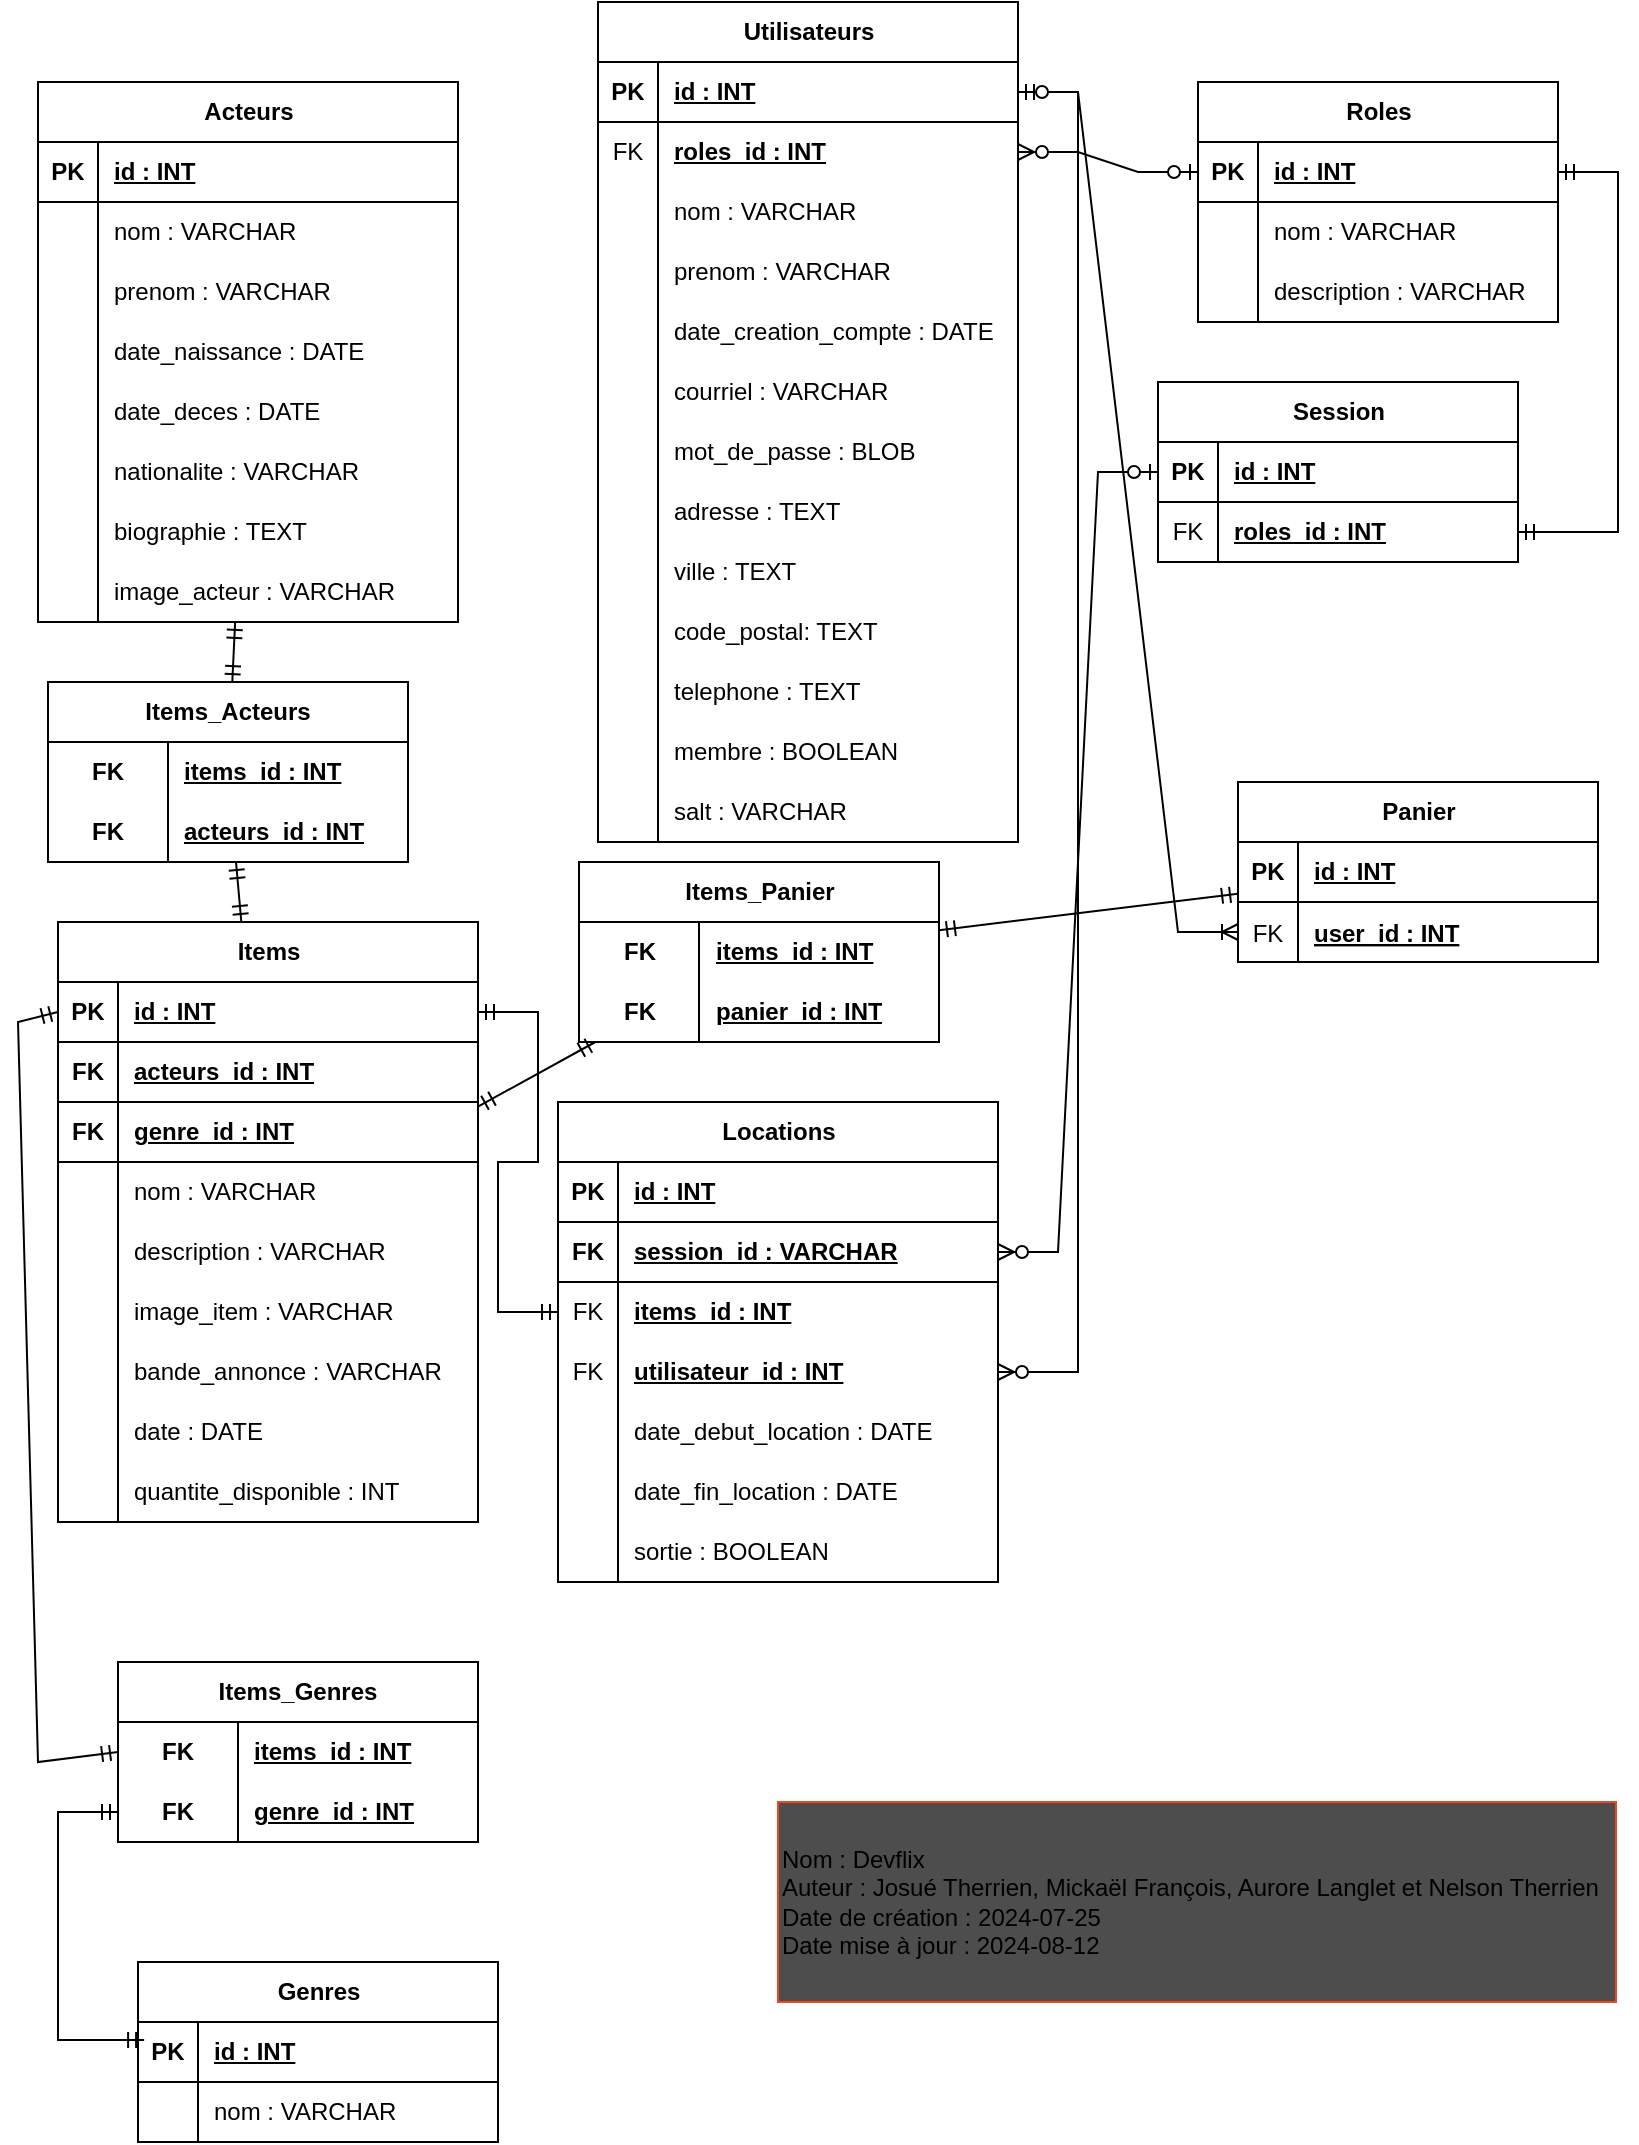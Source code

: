 <mxfile version="24.7.5">
  <diagram name="Page-1" id="b15qi-3IBotmALPHw4so">
    <mxGraphModel dx="1434" dy="836" grid="1" gridSize="10" guides="1" tooltips="1" connect="1" arrows="1" fold="1" page="1" pageScale="1" pageWidth="827" pageHeight="1169" background="none" math="0" shadow="0">
      <root>
        <mxCell id="0" />
        <mxCell id="1" parent="0" />
        <mxCell id="YIq4_uUHq5bGXCzi_S5g-281" value="Roles" style="shape=table;startSize=30;container=1;collapsible=1;childLayout=tableLayout;fixedRows=1;rowLines=0;fontStyle=1;align=center;resizeLast=1;html=1;" parent="1" vertex="1">
          <mxGeometry x="600" y="40" width="180" height="120" as="geometry" />
        </mxCell>
        <mxCell id="YIq4_uUHq5bGXCzi_S5g-282" value="" style="shape=tableRow;horizontal=0;startSize=0;swimlaneHead=0;swimlaneBody=0;fillColor=none;collapsible=0;dropTarget=0;points=[[0,0.5],[1,0.5]];portConstraint=eastwest;top=0;left=0;right=0;bottom=1;" parent="YIq4_uUHq5bGXCzi_S5g-281" vertex="1">
          <mxGeometry y="30" width="180" height="30" as="geometry" />
        </mxCell>
        <mxCell id="YIq4_uUHq5bGXCzi_S5g-283" value="PK" style="shape=partialRectangle;connectable=0;fillColor=none;top=0;left=0;bottom=0;right=0;fontStyle=1;overflow=hidden;whiteSpace=wrap;html=1;" parent="YIq4_uUHq5bGXCzi_S5g-282" vertex="1">
          <mxGeometry width="30" height="30" as="geometry">
            <mxRectangle width="30" height="30" as="alternateBounds" />
          </mxGeometry>
        </mxCell>
        <mxCell id="YIq4_uUHq5bGXCzi_S5g-284" value="id : INT" style="shape=partialRectangle;connectable=0;fillColor=none;top=0;left=0;bottom=0;right=0;align=left;spacingLeft=6;fontStyle=5;overflow=hidden;whiteSpace=wrap;html=1;" parent="YIq4_uUHq5bGXCzi_S5g-282" vertex="1">
          <mxGeometry x="30" width="150" height="30" as="geometry">
            <mxRectangle width="150" height="30" as="alternateBounds" />
          </mxGeometry>
        </mxCell>
        <mxCell id="YIq4_uUHq5bGXCzi_S5g-288" value="" style="shape=tableRow;horizontal=0;startSize=0;swimlaneHead=0;swimlaneBody=0;fillColor=none;collapsible=0;dropTarget=0;points=[[0,0.5],[1,0.5]];portConstraint=eastwest;top=0;left=0;right=0;bottom=0;" parent="YIq4_uUHq5bGXCzi_S5g-281" vertex="1">
          <mxGeometry y="60" width="180" height="30" as="geometry" />
        </mxCell>
        <mxCell id="YIq4_uUHq5bGXCzi_S5g-289" value="" style="shape=partialRectangle;connectable=0;fillColor=none;top=0;left=0;bottom=0;right=0;editable=1;overflow=hidden;whiteSpace=wrap;html=1;" parent="YIq4_uUHq5bGXCzi_S5g-288" vertex="1">
          <mxGeometry width="30" height="30" as="geometry">
            <mxRectangle width="30" height="30" as="alternateBounds" />
          </mxGeometry>
        </mxCell>
        <mxCell id="YIq4_uUHq5bGXCzi_S5g-290" value="nom : VARCHAR" style="shape=partialRectangle;connectable=0;fillColor=none;top=0;left=0;bottom=0;right=0;align=left;spacingLeft=6;overflow=hidden;whiteSpace=wrap;html=1;" parent="YIq4_uUHq5bGXCzi_S5g-288" vertex="1">
          <mxGeometry x="30" width="150" height="30" as="geometry">
            <mxRectangle width="150" height="30" as="alternateBounds" />
          </mxGeometry>
        </mxCell>
        <mxCell id="YIq4_uUHq5bGXCzi_S5g-285" value="" style="shape=tableRow;horizontal=0;startSize=0;swimlaneHead=0;swimlaneBody=0;fillColor=none;collapsible=0;dropTarget=0;points=[[0,0.5],[1,0.5]];portConstraint=eastwest;top=0;left=0;right=0;bottom=0;" parent="YIq4_uUHq5bGXCzi_S5g-281" vertex="1">
          <mxGeometry y="90" width="180" height="30" as="geometry" />
        </mxCell>
        <mxCell id="YIq4_uUHq5bGXCzi_S5g-286" value="" style="shape=partialRectangle;connectable=0;fillColor=none;top=0;left=0;bottom=0;right=0;editable=1;overflow=hidden;whiteSpace=wrap;html=1;" parent="YIq4_uUHq5bGXCzi_S5g-285" vertex="1">
          <mxGeometry width="30" height="30" as="geometry">
            <mxRectangle width="30" height="30" as="alternateBounds" />
          </mxGeometry>
        </mxCell>
        <mxCell id="YIq4_uUHq5bGXCzi_S5g-287" value="description : VARCHAR" style="shape=partialRectangle;connectable=0;fillColor=none;top=0;left=0;bottom=0;right=0;align=left;spacingLeft=6;overflow=hidden;whiteSpace=wrap;html=1;" parent="YIq4_uUHq5bGXCzi_S5g-285" vertex="1">
          <mxGeometry x="30" width="150" height="30" as="geometry">
            <mxRectangle width="150" height="30" as="alternateBounds" />
          </mxGeometry>
        </mxCell>
        <mxCell id="YIq4_uUHq5bGXCzi_S5g-330" value="Items" style="shape=table;startSize=30;container=1;collapsible=1;childLayout=tableLayout;fixedRows=1;rowLines=0;fontStyle=1;align=center;resizeLast=1;html=1;" parent="1" vertex="1">
          <mxGeometry x="30" y="460" width="210" height="300" as="geometry" />
        </mxCell>
        <mxCell id="YIq4_uUHq5bGXCzi_S5g-331" value="" style="shape=tableRow;horizontal=0;startSize=0;swimlaneHead=0;swimlaneBody=0;fillColor=none;collapsible=0;dropTarget=0;points=[[0,0.5],[1,0.5]];portConstraint=eastwest;top=0;left=0;right=0;bottom=1;" parent="YIq4_uUHq5bGXCzi_S5g-330" vertex="1">
          <mxGeometry y="30" width="210" height="30" as="geometry" />
        </mxCell>
        <mxCell id="YIq4_uUHq5bGXCzi_S5g-332" value="PK" style="shape=partialRectangle;connectable=0;fillColor=none;top=0;left=0;bottom=0;right=0;fontStyle=1;overflow=hidden;whiteSpace=wrap;html=1;" parent="YIq4_uUHq5bGXCzi_S5g-331" vertex="1">
          <mxGeometry width="30" height="30" as="geometry">
            <mxRectangle width="30" height="30" as="alternateBounds" />
          </mxGeometry>
        </mxCell>
        <mxCell id="YIq4_uUHq5bGXCzi_S5g-333" value="id : INT" style="shape=partialRectangle;connectable=0;fillColor=none;top=0;left=0;bottom=0;right=0;align=left;spacingLeft=6;fontStyle=5;overflow=hidden;whiteSpace=wrap;html=1;" parent="YIq4_uUHq5bGXCzi_S5g-331" vertex="1">
          <mxGeometry x="30" width="180" height="30" as="geometry">
            <mxRectangle width="180" height="30" as="alternateBounds" />
          </mxGeometry>
        </mxCell>
        <mxCell id="YIq4_uUHq5bGXCzi_S5g-387" value="" style="shape=tableRow;horizontal=0;startSize=0;swimlaneHead=0;swimlaneBody=0;fillColor=none;collapsible=0;dropTarget=0;points=[[0,0.5],[1,0.5]];portConstraint=eastwest;top=0;left=0;right=0;bottom=1;" parent="YIq4_uUHq5bGXCzi_S5g-330" vertex="1">
          <mxGeometry y="60" width="210" height="30" as="geometry" />
        </mxCell>
        <mxCell id="YIq4_uUHq5bGXCzi_S5g-388" value="FK" style="shape=partialRectangle;connectable=0;fillColor=none;top=0;left=0;bottom=0;right=0;fontStyle=1;overflow=hidden;whiteSpace=wrap;html=1;" parent="YIq4_uUHq5bGXCzi_S5g-387" vertex="1">
          <mxGeometry width="30" height="30" as="geometry">
            <mxRectangle width="30" height="30" as="alternateBounds" />
          </mxGeometry>
        </mxCell>
        <mxCell id="YIq4_uUHq5bGXCzi_S5g-389" value="acteurs_id : INT" style="shape=partialRectangle;connectable=0;fillColor=none;top=0;left=0;bottom=0;right=0;align=left;spacingLeft=6;fontStyle=5;overflow=hidden;whiteSpace=wrap;html=1;" parent="YIq4_uUHq5bGXCzi_S5g-387" vertex="1">
          <mxGeometry x="30" width="180" height="30" as="geometry">
            <mxRectangle width="180" height="30" as="alternateBounds" />
          </mxGeometry>
        </mxCell>
        <mxCell id="P-YQ2zPrhrZliWyvxV3z-10" value="" style="shape=tableRow;horizontal=0;startSize=0;swimlaneHead=0;swimlaneBody=0;fillColor=none;collapsible=0;dropTarget=0;points=[[0,0.5],[1,0.5]];portConstraint=eastwest;top=0;left=0;right=0;bottom=1;" vertex="1" parent="YIq4_uUHq5bGXCzi_S5g-330">
          <mxGeometry y="90" width="210" height="30" as="geometry" />
        </mxCell>
        <mxCell id="P-YQ2zPrhrZliWyvxV3z-11" value="FK" style="shape=partialRectangle;connectable=0;fillColor=none;top=0;left=0;bottom=0;right=0;fontStyle=1;overflow=hidden;whiteSpace=wrap;html=1;" vertex="1" parent="P-YQ2zPrhrZliWyvxV3z-10">
          <mxGeometry width="30" height="30" as="geometry">
            <mxRectangle width="30" height="30" as="alternateBounds" />
          </mxGeometry>
        </mxCell>
        <mxCell id="P-YQ2zPrhrZliWyvxV3z-12" value="genre_id : INT" style="shape=partialRectangle;connectable=0;fillColor=none;top=0;left=0;bottom=0;right=0;align=left;spacingLeft=6;fontStyle=5;overflow=hidden;whiteSpace=wrap;html=1;" vertex="1" parent="P-YQ2zPrhrZliWyvxV3z-10">
          <mxGeometry x="30" width="180" height="30" as="geometry">
            <mxRectangle width="180" height="30" as="alternateBounds" />
          </mxGeometry>
        </mxCell>
        <mxCell id="YIq4_uUHq5bGXCzi_S5g-334" value="" style="shape=tableRow;horizontal=0;startSize=0;swimlaneHead=0;swimlaneBody=0;fillColor=none;collapsible=0;dropTarget=0;points=[[0,0.5],[1,0.5]];portConstraint=eastwest;top=0;left=0;right=0;bottom=0;" parent="YIq4_uUHq5bGXCzi_S5g-330" vertex="1">
          <mxGeometry y="120" width="210" height="30" as="geometry" />
        </mxCell>
        <mxCell id="YIq4_uUHq5bGXCzi_S5g-335" value="" style="shape=partialRectangle;connectable=0;fillColor=none;top=0;left=0;bottom=0;right=0;editable=1;overflow=hidden;whiteSpace=wrap;html=1;" parent="YIq4_uUHq5bGXCzi_S5g-334" vertex="1">
          <mxGeometry width="30" height="30" as="geometry">
            <mxRectangle width="30" height="30" as="alternateBounds" />
          </mxGeometry>
        </mxCell>
        <mxCell id="YIq4_uUHq5bGXCzi_S5g-336" value="nom : VARCHAR" style="shape=partialRectangle;connectable=0;fillColor=none;top=0;left=0;bottom=0;right=0;align=left;spacingLeft=6;overflow=hidden;whiteSpace=wrap;html=1;" parent="YIq4_uUHq5bGXCzi_S5g-334" vertex="1">
          <mxGeometry x="30" width="180" height="30" as="geometry">
            <mxRectangle width="180" height="30" as="alternateBounds" />
          </mxGeometry>
        </mxCell>
        <mxCell id="YIq4_uUHq5bGXCzi_S5g-337" value="" style="shape=tableRow;horizontal=0;startSize=0;swimlaneHead=0;swimlaneBody=0;fillColor=none;collapsible=0;dropTarget=0;points=[[0,0.5],[1,0.5]];portConstraint=eastwest;top=0;left=0;right=0;bottom=0;" parent="YIq4_uUHq5bGXCzi_S5g-330" vertex="1">
          <mxGeometry y="150" width="210" height="30" as="geometry" />
        </mxCell>
        <mxCell id="YIq4_uUHq5bGXCzi_S5g-338" value="" style="shape=partialRectangle;connectable=0;fillColor=none;top=0;left=0;bottom=0;right=0;editable=1;overflow=hidden;whiteSpace=wrap;html=1;" parent="YIq4_uUHq5bGXCzi_S5g-337" vertex="1">
          <mxGeometry width="30" height="30" as="geometry">
            <mxRectangle width="30" height="30" as="alternateBounds" />
          </mxGeometry>
        </mxCell>
        <mxCell id="YIq4_uUHq5bGXCzi_S5g-339" value="description : VARCHAR" style="shape=partialRectangle;connectable=0;fillColor=none;top=0;left=0;bottom=0;right=0;align=left;spacingLeft=6;overflow=hidden;whiteSpace=wrap;html=1;" parent="YIq4_uUHq5bGXCzi_S5g-337" vertex="1">
          <mxGeometry x="30" width="180" height="30" as="geometry">
            <mxRectangle width="180" height="30" as="alternateBounds" />
          </mxGeometry>
        </mxCell>
        <mxCell id="ZF0zLwuZTDhZewGlYjYS-7" value="" style="shape=tableRow;horizontal=0;startSize=0;swimlaneHead=0;swimlaneBody=0;fillColor=none;collapsible=0;dropTarget=0;points=[[0,0.5],[1,0.5]];portConstraint=eastwest;top=0;left=0;right=0;bottom=0;" parent="YIq4_uUHq5bGXCzi_S5g-330" vertex="1">
          <mxGeometry y="180" width="210" height="30" as="geometry" />
        </mxCell>
        <mxCell id="ZF0zLwuZTDhZewGlYjYS-8" value="" style="shape=partialRectangle;connectable=0;fillColor=none;top=0;left=0;bottom=0;right=0;editable=1;overflow=hidden;whiteSpace=wrap;html=1;" parent="ZF0zLwuZTDhZewGlYjYS-7" vertex="1">
          <mxGeometry width="30" height="30" as="geometry">
            <mxRectangle width="30" height="30" as="alternateBounds" />
          </mxGeometry>
        </mxCell>
        <mxCell id="ZF0zLwuZTDhZewGlYjYS-9" value="image_item : VARCHAR" style="shape=partialRectangle;connectable=0;fillColor=none;top=0;left=0;bottom=0;right=0;align=left;spacingLeft=6;overflow=hidden;whiteSpace=wrap;html=1;" parent="ZF0zLwuZTDhZewGlYjYS-7" vertex="1">
          <mxGeometry x="30" width="180" height="30" as="geometry">
            <mxRectangle width="180" height="30" as="alternateBounds" />
          </mxGeometry>
        </mxCell>
        <mxCell id="ZF0zLwuZTDhZewGlYjYS-1" value="" style="shape=tableRow;horizontal=0;startSize=0;swimlaneHead=0;swimlaneBody=0;fillColor=none;collapsible=0;dropTarget=0;points=[[0,0.5],[1,0.5]];portConstraint=eastwest;top=0;left=0;right=0;bottom=0;" parent="YIq4_uUHq5bGXCzi_S5g-330" vertex="1">
          <mxGeometry y="210" width="210" height="30" as="geometry" />
        </mxCell>
        <mxCell id="ZF0zLwuZTDhZewGlYjYS-2" value="" style="shape=partialRectangle;connectable=0;fillColor=none;top=0;left=0;bottom=0;right=0;editable=1;overflow=hidden;whiteSpace=wrap;html=1;" parent="ZF0zLwuZTDhZewGlYjYS-1" vertex="1">
          <mxGeometry width="30" height="30" as="geometry">
            <mxRectangle width="30" height="30" as="alternateBounds" />
          </mxGeometry>
        </mxCell>
        <mxCell id="ZF0zLwuZTDhZewGlYjYS-3" value="bande_annonce : VARCHAR" style="shape=partialRectangle;connectable=0;fillColor=none;top=0;left=0;bottom=0;right=0;align=left;spacingLeft=6;overflow=hidden;whiteSpace=wrap;html=1;" parent="ZF0zLwuZTDhZewGlYjYS-1" vertex="1">
          <mxGeometry x="30" width="180" height="30" as="geometry">
            <mxRectangle width="180" height="30" as="alternateBounds" />
          </mxGeometry>
        </mxCell>
        <mxCell id="YIq4_uUHq5bGXCzi_S5g-340" value="" style="shape=tableRow;horizontal=0;startSize=0;swimlaneHead=0;swimlaneBody=0;fillColor=none;collapsible=0;dropTarget=0;points=[[0,0.5],[1,0.5]];portConstraint=eastwest;top=0;left=0;right=0;bottom=0;" parent="YIq4_uUHq5bGXCzi_S5g-330" vertex="1">
          <mxGeometry y="240" width="210" height="30" as="geometry" />
        </mxCell>
        <mxCell id="YIq4_uUHq5bGXCzi_S5g-341" value="" style="shape=partialRectangle;connectable=0;fillColor=none;top=0;left=0;bottom=0;right=0;editable=1;overflow=hidden;whiteSpace=wrap;html=1;" parent="YIq4_uUHq5bGXCzi_S5g-340" vertex="1">
          <mxGeometry width="30" height="30" as="geometry">
            <mxRectangle width="30" height="30" as="alternateBounds" />
          </mxGeometry>
        </mxCell>
        <mxCell id="YIq4_uUHq5bGXCzi_S5g-342" value="date : DATE" style="shape=partialRectangle;connectable=0;fillColor=none;top=0;left=0;bottom=0;right=0;align=left;spacingLeft=6;overflow=hidden;whiteSpace=wrap;html=1;" parent="YIq4_uUHq5bGXCzi_S5g-340" vertex="1">
          <mxGeometry x="30" width="180" height="30" as="geometry">
            <mxRectangle width="180" height="30" as="alternateBounds" />
          </mxGeometry>
        </mxCell>
        <mxCell id="YIq4_uUHq5bGXCzi_S5g-429" value="" style="shape=tableRow;horizontal=0;startSize=0;swimlaneHead=0;swimlaneBody=0;fillColor=none;collapsible=0;dropTarget=0;points=[[0,0.5],[1,0.5]];portConstraint=eastwest;top=0;left=0;right=0;bottom=0;" parent="YIq4_uUHq5bGXCzi_S5g-330" vertex="1">
          <mxGeometry y="270" width="210" height="30" as="geometry" />
        </mxCell>
        <mxCell id="YIq4_uUHq5bGXCzi_S5g-430" value="" style="shape=partialRectangle;connectable=0;fillColor=none;top=0;left=0;bottom=0;right=0;editable=1;overflow=hidden;whiteSpace=wrap;html=1;" parent="YIq4_uUHq5bGXCzi_S5g-429" vertex="1">
          <mxGeometry width="30" height="30" as="geometry">
            <mxRectangle width="30" height="30" as="alternateBounds" />
          </mxGeometry>
        </mxCell>
        <mxCell id="YIq4_uUHq5bGXCzi_S5g-431" value="quantite_disponible : INT" style="shape=partialRectangle;connectable=0;fillColor=none;top=0;left=0;bottom=0;right=0;align=left;spacingLeft=6;overflow=hidden;whiteSpace=wrap;html=1;" parent="YIq4_uUHq5bGXCzi_S5g-429" vertex="1">
          <mxGeometry x="30" width="180" height="30" as="geometry">
            <mxRectangle width="180" height="30" as="alternateBounds" />
          </mxGeometry>
        </mxCell>
        <mxCell id="YIq4_uUHq5bGXCzi_S5g-343" value="Locations" style="shape=table;startSize=30;container=1;collapsible=1;childLayout=tableLayout;fixedRows=1;rowLines=0;fontStyle=1;align=center;resizeLast=1;html=1;" parent="1" vertex="1">
          <mxGeometry x="280" y="550" width="220" height="240" as="geometry" />
        </mxCell>
        <mxCell id="YIq4_uUHq5bGXCzi_S5g-344" value="" style="shape=tableRow;horizontal=0;startSize=0;swimlaneHead=0;swimlaneBody=0;fillColor=none;collapsible=0;dropTarget=0;points=[[0,0.5],[1,0.5]];portConstraint=eastwest;top=0;left=0;right=0;bottom=1;" parent="YIq4_uUHq5bGXCzi_S5g-343" vertex="1">
          <mxGeometry y="30" width="220" height="30" as="geometry" />
        </mxCell>
        <mxCell id="YIq4_uUHq5bGXCzi_S5g-345" value="PK" style="shape=partialRectangle;connectable=0;fillColor=none;top=0;left=0;bottom=0;right=0;fontStyle=1;overflow=hidden;whiteSpace=wrap;html=1;" parent="YIq4_uUHq5bGXCzi_S5g-344" vertex="1">
          <mxGeometry width="30" height="30" as="geometry">
            <mxRectangle width="30" height="30" as="alternateBounds" />
          </mxGeometry>
        </mxCell>
        <mxCell id="YIq4_uUHq5bGXCzi_S5g-346" value="id : INT" style="shape=partialRectangle;connectable=0;fillColor=none;top=0;left=0;bottom=0;right=0;align=left;spacingLeft=6;fontStyle=5;overflow=hidden;whiteSpace=wrap;html=1;" parent="YIq4_uUHq5bGXCzi_S5g-344" vertex="1">
          <mxGeometry x="30" width="190" height="30" as="geometry">
            <mxRectangle width="190" height="30" as="alternateBounds" />
          </mxGeometry>
        </mxCell>
        <mxCell id="xwSVw1ySxiy6MK384zpQ-45" value="" style="shape=tableRow;horizontal=0;startSize=0;swimlaneHead=0;swimlaneBody=0;fillColor=none;collapsible=0;dropTarget=0;points=[[0,0.5],[1,0.5]];portConstraint=eastwest;top=0;left=0;right=0;bottom=1;" parent="YIq4_uUHq5bGXCzi_S5g-343" vertex="1">
          <mxGeometry y="60" width="220" height="30" as="geometry" />
        </mxCell>
        <mxCell id="xwSVw1ySxiy6MK384zpQ-46" value="FK" style="shape=partialRectangle;connectable=0;fillColor=none;top=0;left=0;bottom=0;right=0;fontStyle=1;overflow=hidden;whiteSpace=wrap;html=1;" parent="xwSVw1ySxiy6MK384zpQ-45" vertex="1">
          <mxGeometry width="30" height="30" as="geometry">
            <mxRectangle width="30" height="30" as="alternateBounds" />
          </mxGeometry>
        </mxCell>
        <mxCell id="xwSVw1ySxiy6MK384zpQ-47" value="session_id : VARCHAR" style="shape=partialRectangle;connectable=0;fillColor=none;top=0;left=0;bottom=0;right=0;align=left;spacingLeft=6;fontStyle=5;overflow=hidden;whiteSpace=wrap;html=1;" parent="xwSVw1ySxiy6MK384zpQ-45" vertex="1">
          <mxGeometry x="30" width="190" height="30" as="geometry">
            <mxRectangle width="190" height="30" as="alternateBounds" />
          </mxGeometry>
        </mxCell>
        <mxCell id="YIq4_uUHq5bGXCzi_S5g-391" value="" style="shape=tableRow;horizontal=0;startSize=0;swimlaneHead=0;swimlaneBody=0;fillColor=none;collapsible=0;dropTarget=0;points=[[0,0.5],[1,0.5]];portConstraint=eastwest;top=0;left=0;right=0;bottom=0;" parent="YIq4_uUHq5bGXCzi_S5g-343" vertex="1">
          <mxGeometry y="90" width="220" height="30" as="geometry" />
        </mxCell>
        <mxCell id="YIq4_uUHq5bGXCzi_S5g-392" value="FK" style="shape=partialRectangle;connectable=0;fillColor=none;top=0;left=0;bottom=0;right=0;fontStyle=0;overflow=hidden;whiteSpace=wrap;html=1;" parent="YIq4_uUHq5bGXCzi_S5g-391" vertex="1">
          <mxGeometry width="30" height="30" as="geometry">
            <mxRectangle width="30" height="30" as="alternateBounds" />
          </mxGeometry>
        </mxCell>
        <mxCell id="YIq4_uUHq5bGXCzi_S5g-393" value="&lt;b&gt;&lt;u&gt;items_id : INT&lt;/u&gt;&lt;/b&gt;" style="shape=partialRectangle;connectable=0;fillColor=none;top=0;left=0;bottom=0;right=0;align=left;spacingLeft=6;fontStyle=0;overflow=hidden;whiteSpace=wrap;html=1;" parent="YIq4_uUHq5bGXCzi_S5g-391" vertex="1">
          <mxGeometry x="30" width="190" height="30" as="geometry">
            <mxRectangle width="190" height="30" as="alternateBounds" />
          </mxGeometry>
        </mxCell>
        <mxCell id="XFnSxYSk-a44hjLllS1h-4" value="" style="shape=tableRow;horizontal=0;startSize=0;swimlaneHead=0;swimlaneBody=0;fillColor=none;collapsible=0;dropTarget=0;points=[[0,0.5],[1,0.5]];portConstraint=eastwest;top=0;left=0;right=0;bottom=0;" parent="YIq4_uUHq5bGXCzi_S5g-343" vertex="1">
          <mxGeometry y="120" width="220" height="30" as="geometry" />
        </mxCell>
        <mxCell id="XFnSxYSk-a44hjLllS1h-5" value="FK" style="shape=partialRectangle;connectable=0;fillColor=none;top=0;left=0;bottom=0;right=0;fontStyle=0;overflow=hidden;whiteSpace=wrap;html=1;" parent="XFnSxYSk-a44hjLllS1h-4" vertex="1">
          <mxGeometry width="30" height="30" as="geometry">
            <mxRectangle width="30" height="30" as="alternateBounds" />
          </mxGeometry>
        </mxCell>
        <mxCell id="XFnSxYSk-a44hjLllS1h-6" value="&lt;b&gt;&lt;u&gt;utilisateur_id : INT&lt;/u&gt;&lt;/b&gt;" style="shape=partialRectangle;connectable=0;fillColor=none;top=0;left=0;bottom=0;right=0;align=left;spacingLeft=6;fontStyle=0;overflow=hidden;whiteSpace=wrap;html=1;" parent="XFnSxYSk-a44hjLllS1h-4" vertex="1">
          <mxGeometry x="30" width="190" height="30" as="geometry">
            <mxRectangle width="190" height="30" as="alternateBounds" />
          </mxGeometry>
        </mxCell>
        <mxCell id="YIq4_uUHq5bGXCzi_S5g-397" value="" style="shape=tableRow;horizontal=0;startSize=0;swimlaneHead=0;swimlaneBody=0;fillColor=none;collapsible=0;dropTarget=0;points=[[0,0.5],[1,0.5]];portConstraint=eastwest;top=0;left=0;right=0;bottom=0;" parent="YIq4_uUHq5bGXCzi_S5g-343" vertex="1">
          <mxGeometry y="150" width="220" height="30" as="geometry" />
        </mxCell>
        <mxCell id="YIq4_uUHq5bGXCzi_S5g-398" value="" style="shape=partialRectangle;connectable=0;fillColor=none;top=0;left=0;bottom=0;right=0;fontStyle=0;overflow=hidden;whiteSpace=wrap;html=1;" parent="YIq4_uUHq5bGXCzi_S5g-397" vertex="1">
          <mxGeometry width="30" height="30" as="geometry">
            <mxRectangle width="30" height="30" as="alternateBounds" />
          </mxGeometry>
        </mxCell>
        <mxCell id="YIq4_uUHq5bGXCzi_S5g-399" value="date_debut_location : DATE" style="shape=partialRectangle;connectable=0;fillColor=none;top=0;left=0;bottom=0;right=0;align=left;spacingLeft=6;fontStyle=0;overflow=hidden;whiteSpace=wrap;html=1;" parent="YIq4_uUHq5bGXCzi_S5g-397" vertex="1">
          <mxGeometry x="30" width="190" height="30" as="geometry">
            <mxRectangle width="190" height="30" as="alternateBounds" />
          </mxGeometry>
        </mxCell>
        <mxCell id="XFnSxYSk-a44hjLllS1h-1" value="" style="shape=tableRow;horizontal=0;startSize=0;swimlaneHead=0;swimlaneBody=0;fillColor=none;collapsible=0;dropTarget=0;points=[[0,0.5],[1,0.5]];portConstraint=eastwest;top=0;left=0;right=0;bottom=0;" parent="YIq4_uUHq5bGXCzi_S5g-343" vertex="1">
          <mxGeometry y="180" width="220" height="30" as="geometry" />
        </mxCell>
        <mxCell id="XFnSxYSk-a44hjLllS1h-2" value="" style="shape=partialRectangle;connectable=0;fillColor=none;top=0;left=0;bottom=0;right=0;fontStyle=0;overflow=hidden;whiteSpace=wrap;html=1;" parent="XFnSxYSk-a44hjLllS1h-1" vertex="1">
          <mxGeometry width="30" height="30" as="geometry">
            <mxRectangle width="30" height="30" as="alternateBounds" />
          </mxGeometry>
        </mxCell>
        <mxCell id="XFnSxYSk-a44hjLllS1h-3" value="date_fin_location : DATE" style="shape=partialRectangle;connectable=0;fillColor=none;top=0;left=0;bottom=0;right=0;align=left;spacingLeft=6;fontStyle=0;overflow=hidden;whiteSpace=wrap;html=1;" parent="XFnSxYSk-a44hjLllS1h-1" vertex="1">
          <mxGeometry x="30" width="190" height="30" as="geometry">
            <mxRectangle width="190" height="30" as="alternateBounds" />
          </mxGeometry>
        </mxCell>
        <mxCell id="xwSVw1ySxiy6MK384zpQ-36" value="" style="shape=tableRow;horizontal=0;startSize=0;swimlaneHead=0;swimlaneBody=0;fillColor=none;collapsible=0;dropTarget=0;points=[[0,0.5],[1,0.5]];portConstraint=eastwest;top=0;left=0;right=0;bottom=0;" parent="YIq4_uUHq5bGXCzi_S5g-343" vertex="1">
          <mxGeometry y="210" width="220" height="30" as="geometry" />
        </mxCell>
        <mxCell id="xwSVw1ySxiy6MK384zpQ-37" value="" style="shape=partialRectangle;connectable=0;fillColor=none;top=0;left=0;bottom=0;right=0;editable=1;overflow=hidden;whiteSpace=wrap;html=1;" parent="xwSVw1ySxiy6MK384zpQ-36" vertex="1">
          <mxGeometry width="30" height="30" as="geometry">
            <mxRectangle width="30" height="30" as="alternateBounds" />
          </mxGeometry>
        </mxCell>
        <mxCell id="xwSVw1ySxiy6MK384zpQ-38" value="sortie : BOOLEAN" style="shape=partialRectangle;connectable=0;fillColor=none;top=0;left=0;bottom=0;right=0;align=left;spacingLeft=6;overflow=hidden;whiteSpace=wrap;html=1;" parent="xwSVw1ySxiy6MK384zpQ-36" vertex="1">
          <mxGeometry x="30" width="190" height="30" as="geometry">
            <mxRectangle width="190" height="30" as="alternateBounds" />
          </mxGeometry>
        </mxCell>
        <mxCell id="YIq4_uUHq5bGXCzi_S5g-371" value="Acteurs" style="shape=table;startSize=30;container=1;collapsible=1;childLayout=tableLayout;fixedRows=1;rowLines=0;fontStyle=1;align=center;resizeLast=1;html=1;" parent="1" vertex="1">
          <mxGeometry x="20" y="40" width="210" height="270" as="geometry" />
        </mxCell>
        <mxCell id="YIq4_uUHq5bGXCzi_S5g-372" value="" style="shape=tableRow;horizontal=0;startSize=0;swimlaneHead=0;swimlaneBody=0;fillColor=none;collapsible=0;dropTarget=0;points=[[0,0.5],[1,0.5]];portConstraint=eastwest;top=0;left=0;right=0;bottom=1;" parent="YIq4_uUHq5bGXCzi_S5g-371" vertex="1">
          <mxGeometry y="30" width="210" height="30" as="geometry" />
        </mxCell>
        <mxCell id="YIq4_uUHq5bGXCzi_S5g-373" value="PK" style="shape=partialRectangle;connectable=0;fillColor=none;top=0;left=0;bottom=0;right=0;fontStyle=1;overflow=hidden;whiteSpace=wrap;html=1;" parent="YIq4_uUHq5bGXCzi_S5g-372" vertex="1">
          <mxGeometry width="30" height="30" as="geometry">
            <mxRectangle width="30" height="30" as="alternateBounds" />
          </mxGeometry>
        </mxCell>
        <mxCell id="YIq4_uUHq5bGXCzi_S5g-374" value="id : INT" style="shape=partialRectangle;connectable=0;fillColor=none;top=0;left=0;bottom=0;right=0;align=left;spacingLeft=6;fontStyle=5;overflow=hidden;whiteSpace=wrap;html=1;" parent="YIq4_uUHq5bGXCzi_S5g-372" vertex="1">
          <mxGeometry x="30" width="180" height="30" as="geometry">
            <mxRectangle width="180" height="30" as="alternateBounds" />
          </mxGeometry>
        </mxCell>
        <mxCell id="YIq4_uUHq5bGXCzi_S5g-375" value="" style="shape=tableRow;horizontal=0;startSize=0;swimlaneHead=0;swimlaneBody=0;fillColor=none;collapsible=0;dropTarget=0;points=[[0,0.5],[1,0.5]];portConstraint=eastwest;top=0;left=0;right=0;bottom=0;" parent="YIq4_uUHq5bGXCzi_S5g-371" vertex="1">
          <mxGeometry y="60" width="210" height="30" as="geometry" />
        </mxCell>
        <mxCell id="YIq4_uUHq5bGXCzi_S5g-376" value="" style="shape=partialRectangle;connectable=0;fillColor=none;top=0;left=0;bottom=0;right=0;editable=1;overflow=hidden;whiteSpace=wrap;html=1;" parent="YIq4_uUHq5bGXCzi_S5g-375" vertex="1">
          <mxGeometry width="30" height="30" as="geometry">
            <mxRectangle width="30" height="30" as="alternateBounds" />
          </mxGeometry>
        </mxCell>
        <mxCell id="YIq4_uUHq5bGXCzi_S5g-377" value="nom : VARCHAR" style="shape=partialRectangle;connectable=0;fillColor=none;top=0;left=0;bottom=0;right=0;align=left;spacingLeft=6;overflow=hidden;whiteSpace=wrap;html=1;" parent="YIq4_uUHq5bGXCzi_S5g-375" vertex="1">
          <mxGeometry x="30" width="180" height="30" as="geometry">
            <mxRectangle width="180" height="30" as="alternateBounds" />
          </mxGeometry>
        </mxCell>
        <mxCell id="YIq4_uUHq5bGXCzi_S5g-378" value="" style="shape=tableRow;horizontal=0;startSize=0;swimlaneHead=0;swimlaneBody=0;fillColor=none;collapsible=0;dropTarget=0;points=[[0,0.5],[1,0.5]];portConstraint=eastwest;top=0;left=0;right=0;bottom=0;" parent="YIq4_uUHq5bGXCzi_S5g-371" vertex="1">
          <mxGeometry y="90" width="210" height="30" as="geometry" />
        </mxCell>
        <mxCell id="YIq4_uUHq5bGXCzi_S5g-379" value="" style="shape=partialRectangle;connectable=0;fillColor=none;top=0;left=0;bottom=0;right=0;editable=1;overflow=hidden;whiteSpace=wrap;html=1;" parent="YIq4_uUHq5bGXCzi_S5g-378" vertex="1">
          <mxGeometry width="30" height="30" as="geometry">
            <mxRectangle width="30" height="30" as="alternateBounds" />
          </mxGeometry>
        </mxCell>
        <mxCell id="YIq4_uUHq5bGXCzi_S5g-380" value="prenom : VARCHAR" style="shape=partialRectangle;connectable=0;fillColor=none;top=0;left=0;bottom=0;right=0;align=left;spacingLeft=6;overflow=hidden;whiteSpace=wrap;html=1;" parent="YIq4_uUHq5bGXCzi_S5g-378" vertex="1">
          <mxGeometry x="30" width="180" height="30" as="geometry">
            <mxRectangle width="180" height="30" as="alternateBounds" />
          </mxGeometry>
        </mxCell>
        <mxCell id="YIq4_uUHq5bGXCzi_S5g-384" value="" style="shape=tableRow;horizontal=0;startSize=0;swimlaneHead=0;swimlaneBody=0;fillColor=none;collapsible=0;dropTarget=0;points=[[0,0.5],[1,0.5]];portConstraint=eastwest;top=0;left=0;right=0;bottom=0;" parent="YIq4_uUHq5bGXCzi_S5g-371" vertex="1">
          <mxGeometry y="120" width="210" height="30" as="geometry" />
        </mxCell>
        <mxCell id="YIq4_uUHq5bGXCzi_S5g-385" value="" style="shape=partialRectangle;connectable=0;fillColor=none;top=0;left=0;bottom=0;right=0;editable=1;overflow=hidden;whiteSpace=wrap;html=1;" parent="YIq4_uUHq5bGXCzi_S5g-384" vertex="1">
          <mxGeometry width="30" height="30" as="geometry">
            <mxRectangle width="30" height="30" as="alternateBounds" />
          </mxGeometry>
        </mxCell>
        <mxCell id="YIq4_uUHq5bGXCzi_S5g-386" value="date_naissance : DATE" style="shape=partialRectangle;connectable=0;fillColor=none;top=0;left=0;bottom=0;right=0;align=left;spacingLeft=6;overflow=hidden;whiteSpace=wrap;html=1;" parent="YIq4_uUHq5bGXCzi_S5g-384" vertex="1">
          <mxGeometry x="30" width="180" height="30" as="geometry">
            <mxRectangle width="180" height="30" as="alternateBounds" />
          </mxGeometry>
        </mxCell>
        <mxCell id="xwSVw1ySxiy6MK384zpQ-8" value="" style="shape=tableRow;horizontal=0;startSize=0;swimlaneHead=0;swimlaneBody=0;fillColor=none;collapsible=0;dropTarget=0;points=[[0,0.5],[1,0.5]];portConstraint=eastwest;top=0;left=0;right=0;bottom=0;" parent="YIq4_uUHq5bGXCzi_S5g-371" vertex="1">
          <mxGeometry y="150" width="210" height="30" as="geometry" />
        </mxCell>
        <mxCell id="xwSVw1ySxiy6MK384zpQ-9" value="" style="shape=partialRectangle;connectable=0;fillColor=none;top=0;left=0;bottom=0;right=0;editable=1;overflow=hidden;whiteSpace=wrap;html=1;" parent="xwSVw1ySxiy6MK384zpQ-8" vertex="1">
          <mxGeometry width="30" height="30" as="geometry">
            <mxRectangle width="30" height="30" as="alternateBounds" />
          </mxGeometry>
        </mxCell>
        <mxCell id="xwSVw1ySxiy6MK384zpQ-10" value="date_deces : DATE" style="shape=partialRectangle;connectable=0;fillColor=none;top=0;left=0;bottom=0;right=0;align=left;spacingLeft=6;overflow=hidden;whiteSpace=wrap;html=1;" parent="xwSVw1ySxiy6MK384zpQ-8" vertex="1">
          <mxGeometry x="30" width="180" height="30" as="geometry">
            <mxRectangle width="180" height="30" as="alternateBounds" />
          </mxGeometry>
        </mxCell>
        <mxCell id="YIq4_uUHq5bGXCzi_S5g-410" value="" style="shape=tableRow;horizontal=0;startSize=0;swimlaneHead=0;swimlaneBody=0;fillColor=none;collapsible=0;dropTarget=0;points=[[0,0.5],[1,0.5]];portConstraint=eastwest;top=0;left=0;right=0;bottom=0;" parent="YIq4_uUHq5bGXCzi_S5g-371" vertex="1">
          <mxGeometry y="180" width="210" height="30" as="geometry" />
        </mxCell>
        <mxCell id="YIq4_uUHq5bGXCzi_S5g-411" value="" style="shape=partialRectangle;connectable=0;fillColor=none;top=0;left=0;bottom=0;right=0;editable=1;overflow=hidden;whiteSpace=wrap;html=1;" parent="YIq4_uUHq5bGXCzi_S5g-410" vertex="1">
          <mxGeometry width="30" height="30" as="geometry">
            <mxRectangle width="30" height="30" as="alternateBounds" />
          </mxGeometry>
        </mxCell>
        <mxCell id="YIq4_uUHq5bGXCzi_S5g-412" value="nationalite : VARCHAR" style="shape=partialRectangle;connectable=0;fillColor=none;top=0;left=0;bottom=0;right=0;align=left;spacingLeft=6;overflow=hidden;whiteSpace=wrap;html=1;" parent="YIq4_uUHq5bGXCzi_S5g-410" vertex="1">
          <mxGeometry x="30" width="180" height="30" as="geometry">
            <mxRectangle width="180" height="30" as="alternateBounds" />
          </mxGeometry>
        </mxCell>
        <mxCell id="YIq4_uUHq5bGXCzi_S5g-381" value="" style="shape=tableRow;horizontal=0;startSize=0;swimlaneHead=0;swimlaneBody=0;fillColor=none;collapsible=0;dropTarget=0;points=[[0,0.5],[1,0.5]];portConstraint=eastwest;top=0;left=0;right=0;bottom=0;" parent="YIq4_uUHq5bGXCzi_S5g-371" vertex="1">
          <mxGeometry y="210" width="210" height="30" as="geometry" />
        </mxCell>
        <mxCell id="YIq4_uUHq5bGXCzi_S5g-382" value="" style="shape=partialRectangle;connectable=0;fillColor=none;top=0;left=0;bottom=0;right=0;editable=1;overflow=hidden;whiteSpace=wrap;html=1;" parent="YIq4_uUHq5bGXCzi_S5g-381" vertex="1">
          <mxGeometry width="30" height="30" as="geometry">
            <mxRectangle width="30" height="30" as="alternateBounds" />
          </mxGeometry>
        </mxCell>
        <mxCell id="YIq4_uUHq5bGXCzi_S5g-383" value="biographie : TEXT" style="shape=partialRectangle;connectable=0;fillColor=none;top=0;left=0;bottom=0;right=0;align=left;spacingLeft=6;overflow=hidden;whiteSpace=wrap;html=1;" parent="YIq4_uUHq5bGXCzi_S5g-381" vertex="1">
          <mxGeometry x="30" width="180" height="30" as="geometry">
            <mxRectangle width="180" height="30" as="alternateBounds" />
          </mxGeometry>
        </mxCell>
        <mxCell id="ZF0zLwuZTDhZewGlYjYS-10" value="" style="shape=tableRow;horizontal=0;startSize=0;swimlaneHead=0;swimlaneBody=0;fillColor=none;collapsible=0;dropTarget=0;points=[[0,0.5],[1,0.5]];portConstraint=eastwest;top=0;left=0;right=0;bottom=0;" parent="YIq4_uUHq5bGXCzi_S5g-371" vertex="1">
          <mxGeometry y="240" width="210" height="30" as="geometry" />
        </mxCell>
        <mxCell id="ZF0zLwuZTDhZewGlYjYS-11" value="" style="shape=partialRectangle;connectable=0;fillColor=none;top=0;left=0;bottom=0;right=0;editable=1;overflow=hidden;whiteSpace=wrap;html=1;" parent="ZF0zLwuZTDhZewGlYjYS-10" vertex="1">
          <mxGeometry width="30" height="30" as="geometry">
            <mxRectangle width="30" height="30" as="alternateBounds" />
          </mxGeometry>
        </mxCell>
        <mxCell id="ZF0zLwuZTDhZewGlYjYS-12" value="image_acteur : VARCHAR" style="shape=partialRectangle;connectable=0;fillColor=none;top=0;left=0;bottom=0;right=0;align=left;spacingLeft=6;overflow=hidden;whiteSpace=wrap;html=1;" parent="ZF0zLwuZTDhZewGlYjYS-10" vertex="1">
          <mxGeometry x="30" width="180" height="30" as="geometry">
            <mxRectangle width="180" height="30" as="alternateBounds" />
          </mxGeometry>
        </mxCell>
        <mxCell id="YIq4_uUHq5bGXCzi_S5g-416" value="Panier" style="shape=table;startSize=30;container=1;collapsible=1;childLayout=tableLayout;fixedRows=1;rowLines=0;fontStyle=1;align=center;resizeLast=1;html=1;" parent="1" vertex="1">
          <mxGeometry x="620" y="390" width="180" height="90" as="geometry" />
        </mxCell>
        <mxCell id="YIq4_uUHq5bGXCzi_S5g-417" value="" style="shape=tableRow;horizontal=0;startSize=0;swimlaneHead=0;swimlaneBody=0;fillColor=none;collapsible=0;dropTarget=0;points=[[0,0.5],[1,0.5]];portConstraint=eastwest;top=0;left=0;right=0;bottom=1;" parent="YIq4_uUHq5bGXCzi_S5g-416" vertex="1">
          <mxGeometry y="30" width="180" height="30" as="geometry" />
        </mxCell>
        <mxCell id="YIq4_uUHq5bGXCzi_S5g-418" value="PK" style="shape=partialRectangle;connectable=0;fillColor=none;top=0;left=0;bottom=0;right=0;fontStyle=1;overflow=hidden;whiteSpace=wrap;html=1;" parent="YIq4_uUHq5bGXCzi_S5g-417" vertex="1">
          <mxGeometry width="30" height="30" as="geometry">
            <mxRectangle width="30" height="30" as="alternateBounds" />
          </mxGeometry>
        </mxCell>
        <mxCell id="YIq4_uUHq5bGXCzi_S5g-419" value="id : INT" style="shape=partialRectangle;connectable=0;fillColor=none;top=0;left=0;bottom=0;right=0;align=left;spacingLeft=6;fontStyle=5;overflow=hidden;whiteSpace=wrap;html=1;" parent="YIq4_uUHq5bGXCzi_S5g-417" vertex="1">
          <mxGeometry x="30" width="150" height="30" as="geometry">
            <mxRectangle width="150" height="30" as="alternateBounds" />
          </mxGeometry>
        </mxCell>
        <mxCell id="xwSVw1ySxiy6MK384zpQ-51" value="" style="shape=tableRow;horizontal=0;startSize=0;swimlaneHead=0;swimlaneBody=0;fillColor=none;collapsible=0;dropTarget=0;points=[[0,0.5],[1,0.5]];portConstraint=eastwest;top=0;left=0;right=0;bottom=0;" parent="YIq4_uUHq5bGXCzi_S5g-416" vertex="1">
          <mxGeometry y="60" width="180" height="30" as="geometry" />
        </mxCell>
        <mxCell id="xwSVw1ySxiy6MK384zpQ-52" value="FK" style="shape=partialRectangle;connectable=0;fillColor=none;top=0;left=0;bottom=0;right=0;editable=1;overflow=hidden;" parent="xwSVw1ySxiy6MK384zpQ-51" vertex="1">
          <mxGeometry width="30" height="30" as="geometry">
            <mxRectangle width="30" height="30" as="alternateBounds" />
          </mxGeometry>
        </mxCell>
        <mxCell id="xwSVw1ySxiy6MK384zpQ-53" value="user_id : INT" style="shape=partialRectangle;connectable=0;fillColor=none;top=0;left=0;bottom=0;right=0;align=left;spacingLeft=6;overflow=hidden;fontStyle=5" parent="xwSVw1ySxiy6MK384zpQ-51" vertex="1">
          <mxGeometry x="30" width="150" height="30" as="geometry">
            <mxRectangle width="150" height="30" as="alternateBounds" />
          </mxGeometry>
        </mxCell>
        <mxCell id="xwSVw1ySxiy6MK384zpQ-54" value="Session" style="shape=table;startSize=30;container=1;collapsible=1;childLayout=tableLayout;fixedRows=1;rowLines=0;fontStyle=1;align=center;resizeLast=1;html=1;" parent="1" vertex="1">
          <mxGeometry x="580" y="190" width="180" height="90" as="geometry" />
        </mxCell>
        <mxCell id="xwSVw1ySxiy6MK384zpQ-55" value="" style="shape=tableRow;horizontal=0;startSize=0;swimlaneHead=0;swimlaneBody=0;fillColor=none;collapsible=0;dropTarget=0;points=[[0,0.5],[1,0.5]];portConstraint=eastwest;top=0;left=0;right=0;bottom=1;" parent="xwSVw1ySxiy6MK384zpQ-54" vertex="1">
          <mxGeometry y="30" width="180" height="30" as="geometry" />
        </mxCell>
        <mxCell id="xwSVw1ySxiy6MK384zpQ-56" value="PK" style="shape=partialRectangle;connectable=0;fillColor=none;top=0;left=0;bottom=0;right=0;fontStyle=1;overflow=hidden;whiteSpace=wrap;html=1;" parent="xwSVw1ySxiy6MK384zpQ-55" vertex="1">
          <mxGeometry width="30" height="30" as="geometry">
            <mxRectangle width="30" height="30" as="alternateBounds" />
          </mxGeometry>
        </mxCell>
        <mxCell id="xwSVw1ySxiy6MK384zpQ-57" value="id : INT" style="shape=partialRectangle;connectable=0;fillColor=none;top=0;left=0;bottom=0;right=0;align=left;spacingLeft=6;fontStyle=5;overflow=hidden;whiteSpace=wrap;html=1;" parent="xwSVw1ySxiy6MK384zpQ-55" vertex="1">
          <mxGeometry x="30" width="150" height="30" as="geometry">
            <mxRectangle width="150" height="30" as="alternateBounds" />
          </mxGeometry>
        </mxCell>
        <mxCell id="xwSVw1ySxiy6MK384zpQ-58" value="" style="shape=tableRow;horizontal=0;startSize=0;swimlaneHead=0;swimlaneBody=0;fillColor=none;collapsible=0;dropTarget=0;points=[[0,0.5],[1,0.5]];portConstraint=eastwest;top=0;left=0;right=0;bottom=0;" parent="xwSVw1ySxiy6MK384zpQ-54" vertex="1">
          <mxGeometry y="60" width="180" height="30" as="geometry" />
        </mxCell>
        <mxCell id="xwSVw1ySxiy6MK384zpQ-59" value="FK" style="shape=partialRectangle;connectable=0;fillColor=none;top=0;left=0;bottom=0;right=0;editable=1;overflow=hidden;whiteSpace=wrap;html=1;" parent="xwSVw1ySxiy6MK384zpQ-58" vertex="1">
          <mxGeometry width="30" height="30" as="geometry">
            <mxRectangle width="30" height="30" as="alternateBounds" />
          </mxGeometry>
        </mxCell>
        <mxCell id="xwSVw1ySxiy6MK384zpQ-60" value="&lt;b&gt;&lt;u&gt;roles_id : INT&lt;/u&gt;&lt;/b&gt;" style="shape=partialRectangle;connectable=0;fillColor=none;top=0;left=0;bottom=0;right=0;align=left;spacingLeft=6;overflow=hidden;whiteSpace=wrap;html=1;" parent="xwSVw1ySxiy6MK384zpQ-58" vertex="1">
          <mxGeometry x="30" width="150" height="30" as="geometry">
            <mxRectangle width="150" height="30" as="alternateBounds" />
          </mxGeometry>
        </mxCell>
        <mxCell id="xwSVw1ySxiy6MK384zpQ-70" value="" style="edgeStyle=entityRelationEdgeStyle;fontSize=12;html=1;endArrow=ERzeroToMany;startArrow=ERzeroToOne;rounded=0;" parent="1" source="YIq4_uUHq5bGXCzi_S5g-282" target="xwSVw1ySxiy6MK384zpQ-67" edge="1">
          <mxGeometry width="100" height="100" relative="1" as="geometry">
            <mxPoint x="460" y="430" as="sourcePoint" />
            <mxPoint x="580" y="10" as="targetPoint" />
          </mxGeometry>
        </mxCell>
        <mxCell id="XFnSxYSk-a44hjLllS1h-10" value="" style="edgeStyle=entityRelationEdgeStyle;fontSize=12;html=1;endArrow=ERmandOne;startArrow=ERoneToMany;rounded=0;entryX=1;entryY=0.5;entryDx=0;entryDy=0;startFill=0;" parent="1" source="xwSVw1ySxiy6MK384zpQ-51" target="YIq4_uUHq5bGXCzi_S5g-216" edge="1">
          <mxGeometry width="100" height="100" relative="1" as="geometry">
            <mxPoint x="530" y="370" as="sourcePoint" />
            <mxPoint x="570" y="210" as="targetPoint" />
            <Array as="points">
              <mxPoint x="530" y="300" />
              <mxPoint x="800" y="290" />
              <mxPoint x="540" y="320" />
              <mxPoint x="550" y="280" />
              <mxPoint x="560" y="250" />
              <mxPoint x="550" y="300" />
            </Array>
          </mxGeometry>
        </mxCell>
        <mxCell id="XFnSxYSk-a44hjLllS1h-13" value="" style="edgeStyle=entityRelationEdgeStyle;fontSize=12;html=1;endArrow=ERmandOne;startArrow=ERmandOne;rounded=0;" parent="1" source="xwSVw1ySxiy6MK384zpQ-58" target="YIq4_uUHq5bGXCzi_S5g-282" edge="1">
          <mxGeometry width="100" height="100" relative="1" as="geometry">
            <mxPoint x="810" y="200" as="sourcePoint" />
            <mxPoint x="870" y="80" as="targetPoint" />
            <Array as="points">
              <mxPoint x="790" y="170" />
            </Array>
          </mxGeometry>
        </mxCell>
        <mxCell id="XFnSxYSk-a44hjLllS1h-15" value="" style="edgeStyle=entityRelationEdgeStyle;fontSize=12;html=1;endArrow=ERzeroToMany;startArrow=ERzeroToOne;rounded=0;" parent="1" source="xwSVw1ySxiy6MK384zpQ-55" target="xwSVw1ySxiy6MK384zpQ-45" edge="1">
          <mxGeometry width="100" height="100" relative="1" as="geometry">
            <mxPoint x="570" y="620" as="sourcePoint" />
            <mxPoint x="670" y="520" as="targetPoint" />
          </mxGeometry>
        </mxCell>
        <mxCell id="XFnSxYSk-a44hjLllS1h-25" value="" style="edgeStyle=entityRelationEdgeStyle;fontSize=12;html=1;endArrow=ERmandOne;startArrow=ERmandOne;rounded=0;exitX=1;exitY=0.5;exitDx=0;exitDy=0;" parent="1" source="YIq4_uUHq5bGXCzi_S5g-331" target="YIq4_uUHq5bGXCzi_S5g-391" edge="1">
          <mxGeometry width="100" height="100" relative="1" as="geometry">
            <mxPoint x="280" y="380" as="sourcePoint" />
            <mxPoint x="290" y="540" as="targetPoint" />
          </mxGeometry>
        </mxCell>
        <mxCell id="XFnSxYSk-a44hjLllS1h-26" value="" style="edgeStyle=entityRelationEdgeStyle;fontSize=12;html=1;endArrow=ERzeroToMany;startArrow=ERzeroToOne;rounded=0;" parent="1" source="YIq4_uUHq5bGXCzi_S5g-216" target="XFnSxYSk-a44hjLllS1h-4" edge="1">
          <mxGeometry width="100" height="100" relative="1" as="geometry">
            <mxPoint x="290" y="70" as="sourcePoint" />
            <mxPoint x="320" y="210" as="targetPoint" />
          </mxGeometry>
        </mxCell>
        <mxCell id="XFnSxYSk-a44hjLllS1h-30" value="Nom : Devflix&lt;br&gt;Auteur : Josué Therrien, Mickaël François, Aurore Langlet et Nelson Therrien&lt;br&gt;Date de création : 2024-07-25&lt;br&gt;Date mise à jour : 2024-08-12" style="rounded=0;whiteSpace=wrap;html=1;align=left;fillColor=#4D4D4D;strokeColor=#F04624;" parent="1" vertex="1">
          <mxGeometry x="390" y="900" width="419" height="100" as="geometry" />
        </mxCell>
        <mxCell id="A531Q5HlnRZiKz2GOjxS-1" value="Items_Panier" style="shape=table;startSize=30;container=1;collapsible=1;childLayout=tableLayout;fixedRows=1;rowLines=0;fontStyle=1;align=center;resizeLast=1;html=1;whiteSpace=wrap;" parent="1" vertex="1">
          <mxGeometry x="290.5" y="430" width="180" height="90" as="geometry" />
        </mxCell>
        <mxCell id="A531Q5HlnRZiKz2GOjxS-2" value="" style="shape=tableRow;horizontal=0;startSize=0;swimlaneHead=0;swimlaneBody=0;fillColor=none;collapsible=0;dropTarget=0;points=[[0,0.5],[1,0.5]];portConstraint=eastwest;top=0;left=0;right=0;bottom=0;html=1;" parent="A531Q5HlnRZiKz2GOjxS-1" vertex="1">
          <mxGeometry y="30" width="180" height="30" as="geometry" />
        </mxCell>
        <mxCell id="A531Q5HlnRZiKz2GOjxS-3" value="FK" style="shape=partialRectangle;connectable=0;fillColor=none;top=0;left=0;bottom=0;right=0;fontStyle=1;overflow=hidden;html=1;whiteSpace=wrap;" parent="A531Q5HlnRZiKz2GOjxS-2" vertex="1">
          <mxGeometry width="60" height="30" as="geometry">
            <mxRectangle width="60" height="30" as="alternateBounds" />
          </mxGeometry>
        </mxCell>
        <mxCell id="A531Q5HlnRZiKz2GOjxS-4" value="items_id : INT" style="shape=partialRectangle;connectable=0;fillColor=none;top=0;left=0;bottom=0;right=0;align=left;spacingLeft=6;fontStyle=5;overflow=hidden;html=1;whiteSpace=wrap;" parent="A531Q5HlnRZiKz2GOjxS-2" vertex="1">
          <mxGeometry x="60" width="120" height="30" as="geometry">
            <mxRectangle width="120" height="30" as="alternateBounds" />
          </mxGeometry>
        </mxCell>
        <mxCell id="A531Q5HlnRZiKz2GOjxS-5" value="" style="shape=tableRow;horizontal=0;startSize=0;swimlaneHead=0;swimlaneBody=0;fillColor=none;collapsible=0;dropTarget=0;points=[[0,0.5],[1,0.5]];portConstraint=eastwest;top=0;left=0;right=0;bottom=1;html=1;" parent="A531Q5HlnRZiKz2GOjxS-1" vertex="1">
          <mxGeometry y="60" width="180" height="30" as="geometry" />
        </mxCell>
        <mxCell id="A531Q5HlnRZiKz2GOjxS-6" value="FK" style="shape=partialRectangle;connectable=0;fillColor=none;top=0;left=0;bottom=0;right=0;fontStyle=1;overflow=hidden;html=1;whiteSpace=wrap;" parent="A531Q5HlnRZiKz2GOjxS-5" vertex="1">
          <mxGeometry width="60" height="30" as="geometry">
            <mxRectangle width="60" height="30" as="alternateBounds" />
          </mxGeometry>
        </mxCell>
        <mxCell id="A531Q5HlnRZiKz2GOjxS-7" value="panier_id : INT" style="shape=partialRectangle;connectable=0;fillColor=none;top=0;left=0;bottom=0;right=0;align=left;spacingLeft=6;fontStyle=5;overflow=hidden;html=1;whiteSpace=wrap;" parent="A531Q5HlnRZiKz2GOjxS-5" vertex="1">
          <mxGeometry x="60" width="120" height="30" as="geometry">
            <mxRectangle width="120" height="30" as="alternateBounds" />
          </mxGeometry>
        </mxCell>
        <mxCell id="A531Q5HlnRZiKz2GOjxS-14" value="Items_Acteurs" style="shape=table;startSize=30;container=1;collapsible=1;childLayout=tableLayout;fixedRows=1;rowLines=0;fontStyle=1;align=center;resizeLast=1;html=1;whiteSpace=wrap;" parent="1" vertex="1">
          <mxGeometry x="25" y="340" width="180" height="90" as="geometry" />
        </mxCell>
        <mxCell id="A531Q5HlnRZiKz2GOjxS-15" value="" style="shape=tableRow;horizontal=0;startSize=0;swimlaneHead=0;swimlaneBody=0;fillColor=none;collapsible=0;dropTarget=0;points=[[0,0.5],[1,0.5]];portConstraint=eastwest;top=0;left=0;right=0;bottom=0;html=1;" parent="A531Q5HlnRZiKz2GOjxS-14" vertex="1">
          <mxGeometry y="30" width="180" height="30" as="geometry" />
        </mxCell>
        <mxCell id="A531Q5HlnRZiKz2GOjxS-16" value="FK" style="shape=partialRectangle;connectable=0;fillColor=none;top=0;left=0;bottom=0;right=0;fontStyle=1;overflow=hidden;html=1;whiteSpace=wrap;" parent="A531Q5HlnRZiKz2GOjxS-15" vertex="1">
          <mxGeometry width="60" height="30" as="geometry">
            <mxRectangle width="60" height="30" as="alternateBounds" />
          </mxGeometry>
        </mxCell>
        <mxCell id="A531Q5HlnRZiKz2GOjxS-17" value="items_id : INT" style="shape=partialRectangle;connectable=0;fillColor=none;top=0;left=0;bottom=0;right=0;align=left;spacingLeft=6;fontStyle=5;overflow=hidden;html=1;whiteSpace=wrap;" parent="A531Q5HlnRZiKz2GOjxS-15" vertex="1">
          <mxGeometry x="60" width="120" height="30" as="geometry">
            <mxRectangle width="120" height="30" as="alternateBounds" />
          </mxGeometry>
        </mxCell>
        <mxCell id="A531Q5HlnRZiKz2GOjxS-18" value="" style="shape=tableRow;horizontal=0;startSize=0;swimlaneHead=0;swimlaneBody=0;fillColor=none;collapsible=0;dropTarget=0;points=[[0,0.5],[1,0.5]];portConstraint=eastwest;top=0;left=0;right=0;bottom=1;html=1;" parent="A531Q5HlnRZiKz2GOjxS-14" vertex="1">
          <mxGeometry y="60" width="180" height="30" as="geometry" />
        </mxCell>
        <mxCell id="A531Q5HlnRZiKz2GOjxS-19" value="FK" style="shape=partialRectangle;connectable=0;fillColor=none;top=0;left=0;bottom=0;right=0;fontStyle=1;overflow=hidden;html=1;whiteSpace=wrap;" parent="A531Q5HlnRZiKz2GOjxS-18" vertex="1">
          <mxGeometry width="60" height="30" as="geometry">
            <mxRectangle width="60" height="30" as="alternateBounds" />
          </mxGeometry>
        </mxCell>
        <mxCell id="A531Q5HlnRZiKz2GOjxS-20" value="acteurs_id : INT" style="shape=partialRectangle;connectable=0;fillColor=none;top=0;left=0;bottom=0;right=0;align=left;spacingLeft=6;fontStyle=5;overflow=hidden;html=1;whiteSpace=wrap;" parent="A531Q5HlnRZiKz2GOjxS-18" vertex="1">
          <mxGeometry x="60" width="120" height="30" as="geometry">
            <mxRectangle width="120" height="30" as="alternateBounds" />
          </mxGeometry>
        </mxCell>
        <mxCell id="A531Q5HlnRZiKz2GOjxS-21" value="" style="endArrow=ERmandOne;html=1;rounded=0;startArrow=ERmandOne;startFill=0;endFill=0;" parent="1" source="A531Q5HlnRZiKz2GOjxS-1" target="YIq4_uUHq5bGXCzi_S5g-416" edge="1">
          <mxGeometry relative="1" as="geometry">
            <mxPoint x="310" y="390" as="sourcePoint" />
            <mxPoint x="470" y="390" as="targetPoint" />
          </mxGeometry>
        </mxCell>
        <mxCell id="A531Q5HlnRZiKz2GOjxS-22" value="" style="endArrow=ERmandOne;html=1;rounded=0;startArrow=ERmandOne;startFill=0;endFill=0;" parent="1" source="YIq4_uUHq5bGXCzi_S5g-330" target="A531Q5HlnRZiKz2GOjxS-14" edge="1">
          <mxGeometry relative="1" as="geometry">
            <mxPoint x="25" y="430" as="sourcePoint" />
            <mxPoint x="185" y="430" as="targetPoint" />
          </mxGeometry>
        </mxCell>
        <mxCell id="A531Q5HlnRZiKz2GOjxS-24" value="" style="endArrow=ERmandOne;html=1;rounded=0;startArrow=ERmandOne;startFill=0;endFill=0;" parent="1" source="A531Q5HlnRZiKz2GOjxS-14" target="YIq4_uUHq5bGXCzi_S5g-371" edge="1">
          <mxGeometry relative="1" as="geometry">
            <mxPoint x="60" y="300" as="sourcePoint" />
            <mxPoint x="220" y="300" as="targetPoint" />
          </mxGeometry>
        </mxCell>
        <mxCell id="A531Q5HlnRZiKz2GOjxS-25" value="" style="endArrow=ERmandOne;html=1;rounded=0;startArrow=ERmandOne;startFill=0;endFill=0;" parent="1" source="YIq4_uUHq5bGXCzi_S5g-330" target="A531Q5HlnRZiKz2GOjxS-1" edge="1">
          <mxGeometry relative="1" as="geometry">
            <mxPoint x="280" y="390" as="sourcePoint" />
            <mxPoint x="440" y="390" as="targetPoint" />
          </mxGeometry>
        </mxCell>
        <mxCell id="YIq4_uUHq5bGXCzi_S5g-215" value="Utilisateurs" style="shape=table;startSize=30;container=1;collapsible=1;childLayout=tableLayout;fixedRows=1;rowLines=0;fontStyle=1;align=center;resizeLast=1;html=1;" parent="1" vertex="1">
          <mxGeometry x="300" width="210" height="420" as="geometry" />
        </mxCell>
        <mxCell id="YIq4_uUHq5bGXCzi_S5g-216" value="" style="shape=tableRow;horizontal=0;startSize=0;swimlaneHead=0;swimlaneBody=0;fillColor=none;collapsible=0;dropTarget=0;points=[[0,0.5],[1,0.5]];portConstraint=eastwest;top=0;left=0;right=0;bottom=1;" parent="YIq4_uUHq5bGXCzi_S5g-215" vertex="1">
          <mxGeometry y="30" width="210" height="30" as="geometry" />
        </mxCell>
        <mxCell id="YIq4_uUHq5bGXCzi_S5g-217" value="PK" style="shape=partialRectangle;connectable=0;fillColor=none;top=0;left=0;bottom=0;right=0;fontStyle=1;overflow=hidden;whiteSpace=wrap;html=1;" parent="YIq4_uUHq5bGXCzi_S5g-216" vertex="1">
          <mxGeometry width="30" height="30" as="geometry">
            <mxRectangle width="30" height="30" as="alternateBounds" />
          </mxGeometry>
        </mxCell>
        <mxCell id="YIq4_uUHq5bGXCzi_S5g-218" value="id : INT" style="shape=partialRectangle;connectable=0;fillColor=none;top=0;left=0;bottom=0;right=0;align=left;spacingLeft=6;fontStyle=5;overflow=hidden;whiteSpace=wrap;html=1;" parent="YIq4_uUHq5bGXCzi_S5g-216" vertex="1">
          <mxGeometry x="30" width="180" height="30" as="geometry">
            <mxRectangle width="180" height="30" as="alternateBounds" />
          </mxGeometry>
        </mxCell>
        <mxCell id="xwSVw1ySxiy6MK384zpQ-67" value="" style="shape=tableRow;horizontal=0;startSize=0;swimlaneHead=0;swimlaneBody=0;fillColor=none;collapsible=0;dropTarget=0;points=[[0,0.5],[1,0.5]];portConstraint=eastwest;top=0;left=0;right=0;bottom=0;" parent="YIq4_uUHq5bGXCzi_S5g-215" vertex="1">
          <mxGeometry y="60" width="210" height="30" as="geometry" />
        </mxCell>
        <mxCell id="xwSVw1ySxiy6MK384zpQ-68" value="FK" style="shape=partialRectangle;connectable=0;fillColor=none;top=0;left=0;bottom=0;right=0;editable=1;overflow=hidden;whiteSpace=wrap;html=1;" parent="xwSVw1ySxiy6MK384zpQ-67" vertex="1">
          <mxGeometry width="30" height="30" as="geometry">
            <mxRectangle width="30" height="30" as="alternateBounds" />
          </mxGeometry>
        </mxCell>
        <mxCell id="xwSVw1ySxiy6MK384zpQ-69" value="&lt;b&gt;&lt;u&gt;roles_id : INT&lt;/u&gt;&lt;/b&gt;" style="shape=partialRectangle;connectable=0;fillColor=none;top=0;left=0;bottom=0;right=0;align=left;spacingLeft=6;overflow=hidden;whiteSpace=wrap;html=1;" parent="xwSVw1ySxiy6MK384zpQ-67" vertex="1">
          <mxGeometry x="30" width="180" height="30" as="geometry">
            <mxRectangle width="180" height="30" as="alternateBounds" />
          </mxGeometry>
        </mxCell>
        <mxCell id="YIq4_uUHq5bGXCzi_S5g-219" value="" style="shape=tableRow;horizontal=0;startSize=0;swimlaneHead=0;swimlaneBody=0;fillColor=none;collapsible=0;dropTarget=0;points=[[0,0.5],[1,0.5]];portConstraint=eastwest;top=0;left=0;right=0;bottom=0;" parent="YIq4_uUHq5bGXCzi_S5g-215" vertex="1">
          <mxGeometry y="90" width="210" height="30" as="geometry" />
        </mxCell>
        <mxCell id="YIq4_uUHq5bGXCzi_S5g-220" value="" style="shape=partialRectangle;connectable=0;fillColor=none;top=0;left=0;bottom=0;right=0;editable=1;overflow=hidden;whiteSpace=wrap;html=1;" parent="YIq4_uUHq5bGXCzi_S5g-219" vertex="1">
          <mxGeometry width="30" height="30" as="geometry">
            <mxRectangle width="30" height="30" as="alternateBounds" />
          </mxGeometry>
        </mxCell>
        <mxCell id="YIq4_uUHq5bGXCzi_S5g-221" value="nom : VARCHAR" style="shape=partialRectangle;connectable=0;fillColor=none;top=0;left=0;bottom=0;right=0;align=left;spacingLeft=6;overflow=hidden;whiteSpace=wrap;html=1;" parent="YIq4_uUHq5bGXCzi_S5g-219" vertex="1">
          <mxGeometry x="30" width="180" height="30" as="geometry">
            <mxRectangle width="180" height="30" as="alternateBounds" />
          </mxGeometry>
        </mxCell>
        <mxCell id="YIq4_uUHq5bGXCzi_S5g-222" value="" style="shape=tableRow;horizontal=0;startSize=0;swimlaneHead=0;swimlaneBody=0;fillColor=none;collapsible=0;dropTarget=0;points=[[0,0.5],[1,0.5]];portConstraint=eastwest;top=0;left=0;right=0;bottom=0;" parent="YIq4_uUHq5bGXCzi_S5g-215" vertex="1">
          <mxGeometry y="120" width="210" height="30" as="geometry" />
        </mxCell>
        <mxCell id="YIq4_uUHq5bGXCzi_S5g-223" value="" style="shape=partialRectangle;connectable=0;fillColor=none;top=0;left=0;bottom=0;right=0;editable=1;overflow=hidden;whiteSpace=wrap;html=1;" parent="YIq4_uUHq5bGXCzi_S5g-222" vertex="1">
          <mxGeometry width="30" height="30" as="geometry">
            <mxRectangle width="30" height="30" as="alternateBounds" />
          </mxGeometry>
        </mxCell>
        <mxCell id="YIq4_uUHq5bGXCzi_S5g-224" value="prenom : VARCHAR" style="shape=partialRectangle;connectable=0;fillColor=none;top=0;left=0;bottom=0;right=0;align=left;spacingLeft=6;overflow=hidden;whiteSpace=wrap;html=1;" parent="YIq4_uUHq5bGXCzi_S5g-222" vertex="1">
          <mxGeometry x="30" width="180" height="30" as="geometry">
            <mxRectangle width="180" height="30" as="alternateBounds" />
          </mxGeometry>
        </mxCell>
        <mxCell id="YIq4_uUHq5bGXCzi_S5g-225" value="" style="shape=tableRow;horizontal=0;startSize=0;swimlaneHead=0;swimlaneBody=0;fillColor=none;collapsible=0;dropTarget=0;points=[[0,0.5],[1,0.5]];portConstraint=eastwest;top=0;left=0;right=0;bottom=0;" parent="YIq4_uUHq5bGXCzi_S5g-215" vertex="1">
          <mxGeometry y="150" width="210" height="30" as="geometry" />
        </mxCell>
        <mxCell id="YIq4_uUHq5bGXCzi_S5g-226" value="" style="shape=partialRectangle;connectable=0;fillColor=none;top=0;left=0;bottom=0;right=0;editable=1;overflow=hidden;whiteSpace=wrap;html=1;" parent="YIq4_uUHq5bGXCzi_S5g-225" vertex="1">
          <mxGeometry width="30" height="30" as="geometry">
            <mxRectangle width="30" height="30" as="alternateBounds" />
          </mxGeometry>
        </mxCell>
        <mxCell id="YIq4_uUHq5bGXCzi_S5g-227" value="date_creation_compte : DATE" style="shape=partialRectangle;connectable=0;fillColor=none;top=0;left=0;bottom=0;right=0;align=left;spacingLeft=6;overflow=hidden;whiteSpace=wrap;html=1;" parent="YIq4_uUHq5bGXCzi_S5g-225" vertex="1">
          <mxGeometry x="30" width="180" height="30" as="geometry">
            <mxRectangle width="180" height="30" as="alternateBounds" />
          </mxGeometry>
        </mxCell>
        <mxCell id="YIq4_uUHq5bGXCzi_S5g-228" value="" style="shape=tableRow;horizontal=0;startSize=0;swimlaneHead=0;swimlaneBody=0;fillColor=none;collapsible=0;dropTarget=0;points=[[0,0.5],[1,0.5]];portConstraint=eastwest;top=0;left=0;right=0;bottom=0;" parent="YIq4_uUHq5bGXCzi_S5g-215" vertex="1">
          <mxGeometry y="180" width="210" height="30" as="geometry" />
        </mxCell>
        <mxCell id="YIq4_uUHq5bGXCzi_S5g-229" value="" style="shape=partialRectangle;connectable=0;fillColor=none;top=0;left=0;bottom=0;right=0;editable=1;overflow=hidden;whiteSpace=wrap;html=1;" parent="YIq4_uUHq5bGXCzi_S5g-228" vertex="1">
          <mxGeometry width="30" height="30" as="geometry">
            <mxRectangle width="30" height="30" as="alternateBounds" />
          </mxGeometry>
        </mxCell>
        <mxCell id="YIq4_uUHq5bGXCzi_S5g-230" value="courriel : VARCHAR" style="shape=partialRectangle;connectable=0;fillColor=none;top=0;left=0;bottom=0;right=0;align=left;spacingLeft=6;overflow=hidden;whiteSpace=wrap;html=1;" parent="YIq4_uUHq5bGXCzi_S5g-228" vertex="1">
          <mxGeometry x="30" width="180" height="30" as="geometry">
            <mxRectangle width="180" height="30" as="alternateBounds" />
          </mxGeometry>
        </mxCell>
        <mxCell id="YIq4_uUHq5bGXCzi_S5g-268" value="" style="shape=tableRow;horizontal=0;startSize=0;swimlaneHead=0;swimlaneBody=0;fillColor=none;collapsible=0;dropTarget=0;points=[[0,0.5],[1,0.5]];portConstraint=eastwest;top=0;left=0;right=0;bottom=0;" parent="YIq4_uUHq5bGXCzi_S5g-215" vertex="1">
          <mxGeometry y="210" width="210" height="30" as="geometry" />
        </mxCell>
        <mxCell id="YIq4_uUHq5bGXCzi_S5g-269" value="" style="shape=partialRectangle;connectable=0;fillColor=none;top=0;left=0;bottom=0;right=0;editable=1;overflow=hidden;whiteSpace=wrap;html=1;" parent="YIq4_uUHq5bGXCzi_S5g-268" vertex="1">
          <mxGeometry width="30" height="30" as="geometry">
            <mxRectangle width="30" height="30" as="alternateBounds" />
          </mxGeometry>
        </mxCell>
        <mxCell id="YIq4_uUHq5bGXCzi_S5g-270" value="mot_de_passe : BLOB" style="shape=partialRectangle;connectable=0;fillColor=none;top=0;left=0;bottom=0;right=0;align=left;spacingLeft=6;overflow=hidden;whiteSpace=wrap;html=1;" parent="YIq4_uUHq5bGXCzi_S5g-268" vertex="1">
          <mxGeometry x="30" width="180" height="30" as="geometry">
            <mxRectangle width="180" height="30" as="alternateBounds" />
          </mxGeometry>
        </mxCell>
        <mxCell id="YIq4_uUHq5bGXCzi_S5g-265" value="" style="shape=tableRow;horizontal=0;startSize=0;swimlaneHead=0;swimlaneBody=0;fillColor=none;collapsible=0;dropTarget=0;points=[[0,0.5],[1,0.5]];portConstraint=eastwest;top=0;left=0;right=0;bottom=0;" parent="YIq4_uUHq5bGXCzi_S5g-215" vertex="1">
          <mxGeometry y="240" width="210" height="30" as="geometry" />
        </mxCell>
        <mxCell id="YIq4_uUHq5bGXCzi_S5g-266" value="" style="shape=partialRectangle;connectable=0;fillColor=none;top=0;left=0;bottom=0;right=0;editable=1;overflow=hidden;whiteSpace=wrap;html=1;" parent="YIq4_uUHq5bGXCzi_S5g-265" vertex="1">
          <mxGeometry width="30" height="30" as="geometry">
            <mxRectangle width="30" height="30" as="alternateBounds" />
          </mxGeometry>
        </mxCell>
        <mxCell id="YIq4_uUHq5bGXCzi_S5g-267" value="adresse : TEXT" style="shape=partialRectangle;connectable=0;fillColor=none;top=0;left=0;bottom=0;right=0;align=left;spacingLeft=6;overflow=hidden;whiteSpace=wrap;html=1;" parent="YIq4_uUHq5bGXCzi_S5g-265" vertex="1">
          <mxGeometry x="30" width="180" height="30" as="geometry">
            <mxRectangle width="180" height="30" as="alternateBounds" />
          </mxGeometry>
        </mxCell>
        <mxCell id="P-YQ2zPrhrZliWyvxV3z-1" value="" style="shape=tableRow;horizontal=0;startSize=0;swimlaneHead=0;swimlaneBody=0;fillColor=none;collapsible=0;dropTarget=0;points=[[0,0.5],[1,0.5]];portConstraint=eastwest;top=0;left=0;right=0;bottom=0;" vertex="1" parent="YIq4_uUHq5bGXCzi_S5g-215">
          <mxGeometry y="270" width="210" height="30" as="geometry" />
        </mxCell>
        <mxCell id="P-YQ2zPrhrZliWyvxV3z-2" value="" style="shape=partialRectangle;connectable=0;fillColor=none;top=0;left=0;bottom=0;right=0;editable=1;overflow=hidden;whiteSpace=wrap;html=1;" vertex="1" parent="P-YQ2zPrhrZliWyvxV3z-1">
          <mxGeometry width="30" height="30" as="geometry">
            <mxRectangle width="30" height="30" as="alternateBounds" />
          </mxGeometry>
        </mxCell>
        <mxCell id="P-YQ2zPrhrZliWyvxV3z-3" value="ville : TEXT" style="shape=partialRectangle;connectable=0;fillColor=none;top=0;left=0;bottom=0;right=0;align=left;spacingLeft=6;overflow=hidden;whiteSpace=wrap;html=1;" vertex="1" parent="P-YQ2zPrhrZliWyvxV3z-1">
          <mxGeometry x="30" width="180" height="30" as="geometry">
            <mxRectangle width="180" height="30" as="alternateBounds" />
          </mxGeometry>
        </mxCell>
        <mxCell id="P-YQ2zPrhrZliWyvxV3z-4" value="" style="shape=tableRow;horizontal=0;startSize=0;swimlaneHead=0;swimlaneBody=0;fillColor=none;collapsible=0;dropTarget=0;points=[[0,0.5],[1,0.5]];portConstraint=eastwest;top=0;left=0;right=0;bottom=0;" vertex="1" parent="YIq4_uUHq5bGXCzi_S5g-215">
          <mxGeometry y="300" width="210" height="30" as="geometry" />
        </mxCell>
        <mxCell id="P-YQ2zPrhrZliWyvxV3z-5" value="" style="shape=partialRectangle;connectable=0;fillColor=none;top=0;left=0;bottom=0;right=0;editable=1;overflow=hidden;whiteSpace=wrap;html=1;" vertex="1" parent="P-YQ2zPrhrZliWyvxV3z-4">
          <mxGeometry width="30" height="30" as="geometry">
            <mxRectangle width="30" height="30" as="alternateBounds" />
          </mxGeometry>
        </mxCell>
        <mxCell id="P-YQ2zPrhrZliWyvxV3z-6" value="code_postal: TEXT" style="shape=partialRectangle;connectable=0;fillColor=none;top=0;left=0;bottom=0;right=0;align=left;spacingLeft=6;overflow=hidden;whiteSpace=wrap;html=1;" vertex="1" parent="P-YQ2zPrhrZliWyvxV3z-4">
          <mxGeometry x="30" width="180" height="30" as="geometry">
            <mxRectangle width="180" height="30" as="alternateBounds" />
          </mxGeometry>
        </mxCell>
        <mxCell id="YIq4_uUHq5bGXCzi_S5g-271" value="" style="shape=tableRow;horizontal=0;startSize=0;swimlaneHead=0;swimlaneBody=0;fillColor=none;collapsible=0;dropTarget=0;points=[[0,0.5],[1,0.5]];portConstraint=eastwest;top=0;left=0;right=0;bottom=0;" parent="YIq4_uUHq5bGXCzi_S5g-215" vertex="1">
          <mxGeometry y="330" width="210" height="30" as="geometry" />
        </mxCell>
        <mxCell id="YIq4_uUHq5bGXCzi_S5g-272" value="" style="shape=partialRectangle;connectable=0;fillColor=none;top=0;left=0;bottom=0;right=0;editable=1;overflow=hidden;whiteSpace=wrap;html=1;" parent="YIq4_uUHq5bGXCzi_S5g-271" vertex="1">
          <mxGeometry width="30" height="30" as="geometry">
            <mxRectangle width="30" height="30" as="alternateBounds" />
          </mxGeometry>
        </mxCell>
        <mxCell id="YIq4_uUHq5bGXCzi_S5g-273" value="telephone : TEXT" style="shape=partialRectangle;connectable=0;fillColor=none;top=0;left=0;bottom=0;right=0;align=left;spacingLeft=6;overflow=hidden;whiteSpace=wrap;html=1;" parent="YIq4_uUHq5bGXCzi_S5g-271" vertex="1">
          <mxGeometry x="30" width="180" height="30" as="geometry">
            <mxRectangle width="180" height="30" as="alternateBounds" />
          </mxGeometry>
        </mxCell>
        <mxCell id="YIq4_uUHq5bGXCzi_S5g-234" value="" style="shape=tableRow;horizontal=0;startSize=0;swimlaneHead=0;swimlaneBody=0;fillColor=none;collapsible=0;dropTarget=0;points=[[0,0.5],[1,0.5]];portConstraint=eastwest;top=0;left=0;right=0;bottom=0;" parent="YIq4_uUHq5bGXCzi_S5g-215" vertex="1">
          <mxGeometry y="360" width="210" height="30" as="geometry" />
        </mxCell>
        <mxCell id="YIq4_uUHq5bGXCzi_S5g-235" value="" style="shape=partialRectangle;connectable=0;fillColor=none;top=0;left=0;bottom=0;right=0;editable=1;overflow=hidden;whiteSpace=wrap;html=1;" parent="YIq4_uUHq5bGXCzi_S5g-234" vertex="1">
          <mxGeometry width="30" height="30" as="geometry">
            <mxRectangle width="30" height="30" as="alternateBounds" />
          </mxGeometry>
        </mxCell>
        <mxCell id="YIq4_uUHq5bGXCzi_S5g-236" value="membre : BOOLEAN" style="shape=partialRectangle;connectable=0;fillColor=none;top=0;left=0;bottom=0;right=0;align=left;spacingLeft=6;overflow=hidden;whiteSpace=wrap;html=1;" parent="YIq4_uUHq5bGXCzi_S5g-234" vertex="1">
          <mxGeometry x="30" width="180" height="30" as="geometry">
            <mxRectangle width="180" height="30" as="alternateBounds" />
          </mxGeometry>
        </mxCell>
        <mxCell id="YIq4_uUHq5bGXCzi_S5g-262" value="" style="shape=tableRow;horizontal=0;startSize=0;swimlaneHead=0;swimlaneBody=0;fillColor=none;collapsible=0;dropTarget=0;points=[[0,0.5],[1,0.5]];portConstraint=eastwest;top=0;left=0;right=0;bottom=0;" parent="YIq4_uUHq5bGXCzi_S5g-215" vertex="1">
          <mxGeometry y="390" width="210" height="30" as="geometry" />
        </mxCell>
        <mxCell id="YIq4_uUHq5bGXCzi_S5g-263" value="" style="shape=partialRectangle;connectable=0;fillColor=none;top=0;left=0;bottom=0;right=0;editable=1;overflow=hidden;whiteSpace=wrap;html=1;" parent="YIq4_uUHq5bGXCzi_S5g-262" vertex="1">
          <mxGeometry width="30" height="30" as="geometry">
            <mxRectangle width="30" height="30" as="alternateBounds" />
          </mxGeometry>
        </mxCell>
        <mxCell id="YIq4_uUHq5bGXCzi_S5g-264" value="salt : VARCHAR" style="shape=partialRectangle;connectable=0;fillColor=none;top=0;left=0;bottom=0;right=0;align=left;spacingLeft=6;overflow=hidden;whiteSpace=wrap;html=1;" parent="YIq4_uUHq5bGXCzi_S5g-262" vertex="1">
          <mxGeometry x="30" width="180" height="30" as="geometry">
            <mxRectangle width="180" height="30" as="alternateBounds" />
          </mxGeometry>
        </mxCell>
        <mxCell id="P-YQ2zPrhrZliWyvxV3z-20" value="Genres" style="shape=table;startSize=30;container=1;collapsible=1;childLayout=tableLayout;fixedRows=1;rowLines=0;fontStyle=1;align=center;resizeLast=1;html=1;" vertex="1" parent="1">
          <mxGeometry x="70" y="980" width="180" height="90" as="geometry" />
        </mxCell>
        <mxCell id="P-YQ2zPrhrZliWyvxV3z-21" value="" style="shape=tableRow;horizontal=0;startSize=0;swimlaneHead=0;swimlaneBody=0;fillColor=none;collapsible=0;dropTarget=0;points=[[0,0.5],[1,0.5]];portConstraint=eastwest;top=0;left=0;right=0;bottom=1;" vertex="1" parent="P-YQ2zPrhrZliWyvxV3z-20">
          <mxGeometry y="30" width="180" height="30" as="geometry" />
        </mxCell>
        <mxCell id="P-YQ2zPrhrZliWyvxV3z-22" value="PK" style="shape=partialRectangle;connectable=0;fillColor=none;top=0;left=0;bottom=0;right=0;fontStyle=1;overflow=hidden;whiteSpace=wrap;html=1;" vertex="1" parent="P-YQ2zPrhrZliWyvxV3z-21">
          <mxGeometry width="30" height="30" as="geometry">
            <mxRectangle width="30" height="30" as="alternateBounds" />
          </mxGeometry>
        </mxCell>
        <mxCell id="P-YQ2zPrhrZliWyvxV3z-23" value="id : INT" style="shape=partialRectangle;connectable=0;fillColor=none;top=0;left=0;bottom=0;right=0;align=left;spacingLeft=6;fontStyle=5;overflow=hidden;whiteSpace=wrap;html=1;" vertex="1" parent="P-YQ2zPrhrZliWyvxV3z-21">
          <mxGeometry x="30" width="150" height="30" as="geometry">
            <mxRectangle width="150" height="30" as="alternateBounds" />
          </mxGeometry>
        </mxCell>
        <mxCell id="P-YQ2zPrhrZliWyvxV3z-24" value="" style="shape=tableRow;horizontal=0;startSize=0;swimlaneHead=0;swimlaneBody=0;fillColor=none;collapsible=0;dropTarget=0;points=[[0,0.5],[1,0.5]];portConstraint=eastwest;top=0;left=0;right=0;bottom=0;" vertex="1" parent="P-YQ2zPrhrZliWyvxV3z-20">
          <mxGeometry y="60" width="180" height="30" as="geometry" />
        </mxCell>
        <mxCell id="P-YQ2zPrhrZliWyvxV3z-25" value="" style="shape=partialRectangle;connectable=0;fillColor=none;top=0;left=0;bottom=0;right=0;editable=1;overflow=hidden;whiteSpace=wrap;html=1;" vertex="1" parent="P-YQ2zPrhrZliWyvxV3z-24">
          <mxGeometry width="30" height="30" as="geometry">
            <mxRectangle width="30" height="30" as="alternateBounds" />
          </mxGeometry>
        </mxCell>
        <mxCell id="P-YQ2zPrhrZliWyvxV3z-26" value="nom : VARCHAR" style="shape=partialRectangle;connectable=0;fillColor=none;top=0;left=0;bottom=0;right=0;align=left;spacingLeft=6;overflow=hidden;whiteSpace=wrap;html=1;" vertex="1" parent="P-YQ2zPrhrZliWyvxV3z-24">
          <mxGeometry x="30" width="150" height="30" as="geometry">
            <mxRectangle width="150" height="30" as="alternateBounds" />
          </mxGeometry>
        </mxCell>
        <mxCell id="P-YQ2zPrhrZliWyvxV3z-30" value="Items_Genres" style="shape=table;startSize=30;container=1;collapsible=1;childLayout=tableLayout;fixedRows=1;rowLines=0;fontStyle=1;align=center;resizeLast=1;html=1;whiteSpace=wrap;" vertex="1" parent="1">
          <mxGeometry x="60" y="830" width="180" height="90" as="geometry" />
        </mxCell>
        <mxCell id="P-YQ2zPrhrZliWyvxV3z-31" value="" style="shape=tableRow;horizontal=0;startSize=0;swimlaneHead=0;swimlaneBody=0;fillColor=none;collapsible=0;dropTarget=0;points=[[0,0.5],[1,0.5]];portConstraint=eastwest;top=0;left=0;right=0;bottom=0;html=1;" vertex="1" parent="P-YQ2zPrhrZliWyvxV3z-30">
          <mxGeometry y="30" width="180" height="30" as="geometry" />
        </mxCell>
        <mxCell id="P-YQ2zPrhrZliWyvxV3z-32" value="FK" style="shape=partialRectangle;connectable=0;fillColor=none;top=0;left=0;bottom=0;right=0;fontStyle=1;overflow=hidden;html=1;whiteSpace=wrap;" vertex="1" parent="P-YQ2zPrhrZliWyvxV3z-31">
          <mxGeometry width="60" height="30" as="geometry">
            <mxRectangle width="60" height="30" as="alternateBounds" />
          </mxGeometry>
        </mxCell>
        <mxCell id="P-YQ2zPrhrZliWyvxV3z-33" value="items_id : INT" style="shape=partialRectangle;connectable=0;fillColor=none;top=0;left=0;bottom=0;right=0;align=left;spacingLeft=6;fontStyle=5;overflow=hidden;html=1;whiteSpace=wrap;" vertex="1" parent="P-YQ2zPrhrZliWyvxV3z-31">
          <mxGeometry x="60" width="120" height="30" as="geometry">
            <mxRectangle width="120" height="30" as="alternateBounds" />
          </mxGeometry>
        </mxCell>
        <mxCell id="P-YQ2zPrhrZliWyvxV3z-34" value="" style="shape=tableRow;horizontal=0;startSize=0;swimlaneHead=0;swimlaneBody=0;fillColor=none;collapsible=0;dropTarget=0;points=[[0,0.5],[1,0.5]];portConstraint=eastwest;top=0;left=0;right=0;bottom=1;html=1;" vertex="1" parent="P-YQ2zPrhrZliWyvxV3z-30">
          <mxGeometry y="60" width="180" height="30" as="geometry" />
        </mxCell>
        <mxCell id="P-YQ2zPrhrZliWyvxV3z-35" value="FK" style="shape=partialRectangle;connectable=0;fillColor=none;top=0;left=0;bottom=0;right=0;fontStyle=1;overflow=hidden;html=1;whiteSpace=wrap;" vertex="1" parent="P-YQ2zPrhrZliWyvxV3z-34">
          <mxGeometry width="60" height="30" as="geometry">
            <mxRectangle width="60" height="30" as="alternateBounds" />
          </mxGeometry>
        </mxCell>
        <mxCell id="P-YQ2zPrhrZliWyvxV3z-36" value="genre_id : INT" style="shape=partialRectangle;connectable=0;fillColor=none;top=0;left=0;bottom=0;right=0;align=left;spacingLeft=6;fontStyle=5;overflow=hidden;html=1;whiteSpace=wrap;" vertex="1" parent="P-YQ2zPrhrZliWyvxV3z-34">
          <mxGeometry x="60" width="120" height="30" as="geometry">
            <mxRectangle width="120" height="30" as="alternateBounds" />
          </mxGeometry>
        </mxCell>
        <mxCell id="P-YQ2zPrhrZliWyvxV3z-37" value="" style="endArrow=ERmandOne;html=1;rounded=0;startArrow=ERmandOne;startFill=0;endFill=0;entryX=0;entryY=0.5;entryDx=0;entryDy=0;exitX=0;exitY=0.5;exitDx=0;exitDy=0;" edge="1" parent="1" source="YIq4_uUHq5bGXCzi_S5g-331" target="P-YQ2zPrhrZliWyvxV3z-31">
          <mxGeometry relative="1" as="geometry">
            <mxPoint x="480" y="827" as="sourcePoint" />
            <mxPoint x="552" y="790" as="targetPoint" />
            <Array as="points">
              <mxPoint x="10" y="510" />
              <mxPoint x="20" y="880" />
            </Array>
          </mxGeometry>
        </mxCell>
        <mxCell id="P-YQ2zPrhrZliWyvxV3z-38" value="" style="endArrow=ERmandOne;html=1;rounded=0;startArrow=ERmandOne;startFill=0;endFill=0;entryX=0.017;entryY=0.3;entryDx=0;entryDy=0;entryPerimeter=0;exitX=0;exitY=0.5;exitDx=0;exitDy=0;" edge="1" parent="1" source="P-YQ2zPrhrZliWyvxV3z-34" target="P-YQ2zPrhrZliWyvxV3z-21">
          <mxGeometry relative="1" as="geometry">
            <mxPoint x="560" y="548" as="sourcePoint" />
            <mxPoint x="709" y="530" as="targetPoint" />
            <Array as="points">
              <mxPoint x="30" y="905" />
              <mxPoint x="30" y="1019" />
            </Array>
          </mxGeometry>
        </mxCell>
      </root>
    </mxGraphModel>
  </diagram>
</mxfile>
